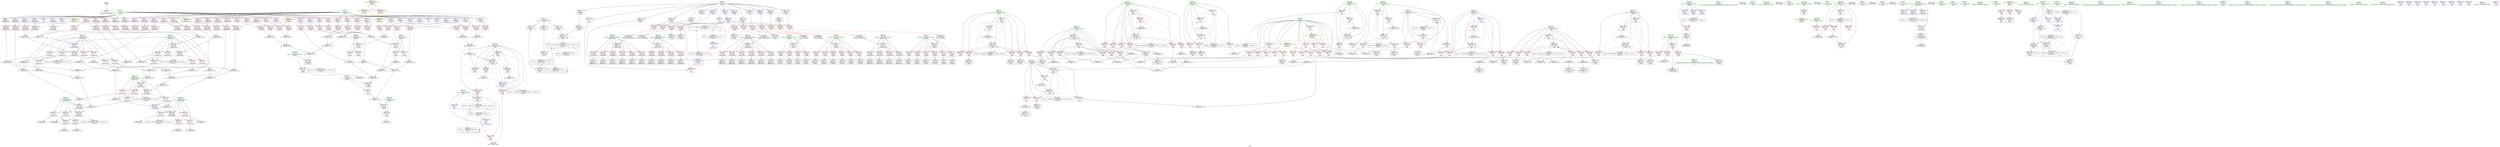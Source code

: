 digraph "SVFG" {
	label="SVFG";

	Node0x55a28b470f20 [shape=record,color=grey,label="{NodeID: 0\nNullPtr}"];
	Node0x55a28b470f20 -> Node0x55a28b4b23c0[style=solid];
	Node0x55a28b4d7c80 [shape=record,color=grey,label="{NodeID: 609\n270 = Binary(265, 269, )\n}"];
	Node0x55a28b4d7c80 -> Node0x55a28b4d7e00[style=solid];
	Node0x55a28b4bc750 [shape=record,color=blue,label="{NodeID: 443\n200\<--257\nz1\<--add21\n_Z9intersectiiii\n}"];
	Node0x55a28b4bc750 -> Node0x55a28b4c19b0[style=dashed];
	Node0x55a28b4bc750 -> Node0x55a28b4c1a80[style=dashed];
	Node0x55a28b4bc750 -> Node0x55a28b4bcb60[style=dashed];
	Node0x55a28b4bc750 -> Node0x55a28b500210[style=dashed];
	Node0x55a28b4bfc70 [shape=record,color=red,label="{NodeID: 277\n212\<--186\n\<--p.addr\n_Z9intersectiiii\n}"];
	Node0x55a28b4bfc70 -> Node0x55a28b4b3430[style=solid];
	Node0x55a28b4b0cd0 [shape=record,color=black,label="{NodeID: 111\n423\<--422\nidxprom5\<--\n_Z2goi\n}"];
	Node0x55a28b4d2a00 [shape=record,color=grey,label="{NodeID: 554\n343 = Binary(338, 342, )\n}"];
	Node0x55a28b4d2a00 -> Node0x55a28b4d4680[style=solid];
	Node0x55a28b4b9a70 [shape=record,color=red,label="{NodeID: 388\n425\<--424\n\<--arrayidx6\n_Z2goi\n|{<s0>1}}"];
	Node0x55a28b4b9a70:s0 -> Node0x55a28b5356b0[style=solid,color=red];
	Node0x55a28b4b5170 [shape=record,color=red,label="{NodeID: 222\n419\<--18\n\<--n\n_Z2goi\n}"];
	Node0x55a28b4b5170 -> Node0x55a28b4d8880[style=solid];
	Node0x55a28b4b1770 [shape=record,color=green,label="{NodeID: 56\n392\<--393\ni85\<--i85_field_insensitive\n_Z2goi\n}"];
	Node0x55a28b4b1770 -> Node0x55a28b4c4db0[style=solid];
	Node0x55a28b4b1770 -> Node0x55a28b4c4e80[style=solid];
	Node0x55a28b4b1770 -> Node0x55a28b4c4f50[style=solid];
	Node0x55a28b4b1770 -> Node0x55a28b4c5020[style=solid];
	Node0x55a28b4b1770 -> Node0x55a28b4cd8a0[style=solid];
	Node0x55a28b4b1770 -> Node0x55a28b4cda40[style=solid];
	Node0x55a28b535030 [shape=record,color=black,label="{NodeID: 831\n495 = PHI(45, )\n}"];
	Node0x55a28b4c29f0 [shape=record,color=red,label="{NodeID: 333\n300\<--299\n\<--arrayidx40\n_Z9intersectiiii\n}"];
	Node0x55a28b4c29f0 -> Node0x55a28b4d6780[style=solid];
	Node0x55a28b4b82e0 [shape=record,color=purple,label="{NodeID: 167\n157\<--7\narrayidx39\<--y\n_Z4liesiii\n}"];
	Node0x55a28b4b82e0 -> Node0x55a28b4bfa00[style=solid];
	Node0x55a28b4949c0 [shape=record,color=green,label="{NodeID: 1\n16\<--1\n\<--dummyObj\nCan only get source location for instruction, argument, global var or function.}"];
	Node0x55a28b4d7e00 [shape=record,color=grey,label="{NodeID: 610\n271 = Binary(264, 270, )\n}"];
	Node0x55a28b4d7e00 -> Node0x55a28b4d7b00[style=solid];
	Node0x55a28b4bc820 [shape=record,color=blue,label="{NodeID: 444\n202\<--273\nz2\<--add29\n_Z9intersectiiii\n}"];
	Node0x55a28b4bc820 -> Node0x55a28b4c1cf0[style=dashed];
	Node0x55a28b4bc820 -> Node0x55a28b4c1dc0[style=dashed];
	Node0x55a28b4bc820 -> Node0x55a28b4bcc30[style=dashed];
	Node0x55a28b4bc820 -> Node0x55a28b500710[style=dashed];
	Node0x55a28b4bfd40 [shape=record,color=red,label="{NodeID: 278\n218\<--186\n\<--p.addr\n_Z9intersectiiii\n}"];
	Node0x55a28b4bfd40 -> Node0x55a28b4b3500[style=solid];
	Node0x55a28b4b0da0 [shape=record,color=black,label="{NodeID: 112\n429\<--427\nidxprom8\<--add7\n_Z2goi\n}"];
	Node0x55a28b4d2b80 [shape=record,color=grey,label="{NodeID: 555\n234 = Binary(229, 233, )\n}"];
	Node0x55a28b4d2b80 -> Node0x55a28b4d1e00[style=solid];
	Node0x55a28b4b9b40 [shape=record,color=red,label="{NodeID: 389\n431\<--430\n\<--arrayidx9\n_Z2goi\n|{<s0>1}}"];
	Node0x55a28b4b9b40:s0 -> Node0x55a28b5357c0[style=solid,color=red];
	Node0x55a28b4b5240 [shape=record,color=red,label="{NodeID: 223\n457\<--18\n\<--n\n_Z2goi\n}"];
	Node0x55a28b4b5240 -> Node0x55a28b4d9600[style=solid];
	Node0x55a28b4b1840 [shape=record,color=green,label="{NodeID: 57\n394\<--395\ni98\<--i98_field_insensitive\n_Z2goi\n}"];
	Node0x55a28b4b1840 -> Node0x55a28b4c50f0[style=solid];
	Node0x55a28b4b1840 -> Node0x55a28b4c51c0[style=solid];
	Node0x55a28b4b1840 -> Node0x55a28b4c5290[style=solid];
	Node0x55a28b4b1840 -> Node0x55a28b4b9730[style=solid];
	Node0x55a28b4b1840 -> Node0x55a28b4b9800[style=solid];
	Node0x55a28b4b1840 -> Node0x55a28b4b98d0[style=solid];
	Node0x55a28b4b1840 -> Node0x55a28b4cdb10[style=solid];
	Node0x55a28b4b1840 -> Node0x55a28b4cde50[style=solid];
	Node0x55a28b535100 [shape=record,color=black,label="{NodeID: 832\n657 = PHI()\n}"];
	Node0x55a28b4c2ac0 [shape=record,color=red,label="{NodeID: 334\n304\<--303\n\<--arrayidx42\n_Z9intersectiiii\n}"];
	Node0x55a28b4c2ac0 -> Node0x55a28b4d6780[style=solid];
	Node0x55a28b4b83b0 [shape=record,color=purple,label="{NodeID: 168\n161\<--7\narrayidx41\<--y\n_Z4liesiii\n}"];
	Node0x55a28b4b83b0 -> Node0x55a28b4bfad0[style=solid];
	Node0x55a28b4942b0 [shape=record,color=green,label="{NodeID: 2\n23\<--1\n.str\<--dummyObj\nGlob }"];
	Node0x55a28b4d7f80 [shape=record,color=grey,label="{NodeID: 611\n78 = Binary(73, 77, )\n}"];
	Node0x55a28b4d7f80 -> Node0x55a28b4bbb20[style=solid];
	Node0x55a28b4bc8f0 [shape=record,color=blue,label="{NodeID: 445\n194\<--295\na\<--sub38\n_Z9intersectiiii\n}"];
	Node0x55a28b4bc8f0 -> Node0x55a28b4c0f20[style=dashed];
	Node0x55a28b4bc8f0 -> Node0x55a28b4c0ff0[style=dashed];
	Node0x55a28b4bc8f0 -> Node0x55a28b4c10c0[style=dashed];
	Node0x55a28b4bc8f0 -> Node0x55a28b4ff310[style=dashed];
	Node0x55a28b4bfe10 [shape=record,color=red,label="{NodeID: 279\n230\<--186\n\<--p.addr\n_Z9intersectiiii\n}"];
	Node0x55a28b4bfe10 -> Node0x55a28b4b36a0[style=solid];
	Node0x55a28b4b0e70 [shape=record,color=black,label="{NodeID: 113\n433\<--432\nidxprom10\<--\n_Z2goi\n}"];
	Node0x55a28b4d2d00 [shape=record,color=grey,label="{NodeID: 556\n154 = Binary(149, 153, )\n}"];
	Node0x55a28b4d2d00 -> Node0x55a28b4d7800[style=solid];
	Node0x55a28b4b9c10 [shape=record,color=red,label="{NodeID: 390\n435\<--434\n\<--arrayidx11\n_Z2goi\n|{<s0>1}}"];
	Node0x55a28b4b9c10:s0 -> Node0x55a28b5358d0[style=solid,color=red];
	Node0x55a28b4b5310 [shape=record,color=red,label="{NodeID: 224\n463\<--18\n\<--n\n_Z2goi\n}"];
	Node0x55a28b4b5310 -> Node0x55a28b4d9780[style=solid];
	Node0x55a28b4b1910 [shape=record,color=green,label="{NodeID: 58\n628\<--629\nmain\<--main_field_insensitive\n}"];
	Node0x55a28b5351d0 [shape=record,color=black,label="{NodeID: 833\n668 = PHI()\n}"];
	Node0x55a28b4c2b90 [shape=record,color=red,label="{NodeID: 335\n312\<--311\n\<--arrayidx46\n_Z9intersectiiii\n}"];
	Node0x55a28b4c2b90 -> Node0x55a28b4d6000[style=solid];
	Node0x55a28b4b8480 [shape=record,color=purple,label="{NodeID: 169\n210\<--7\narrayidx\<--y\n_Z9intersectiiii\n}"];
	Node0x55a28b4b8480 -> Node0x55a28b4c2030[style=solid];
	Node0x55a28b493a30 [shape=record,color=green,label="{NodeID: 3\n25\<--1\n.str.1\<--dummyObj\nGlob }"];
	Node0x55a28b4d8100 [shape=record,color=grey,label="{NodeID: 612\n501 = Binary(500, 428, )\n}"];
	Node0x55a28b4d8100 -> Node0x55a28b4bd5f0[style=solid];
	Node0x55a28b4bc9c0 [shape=record,color=blue,label="{NodeID: 446\n196\<--305\nb\<--sub43\n_Z9intersectiiii\n}"];
	Node0x55a28b4bc9c0 -> Node0x55a28b4c1400[style=dashed];
	Node0x55a28b4bc9c0 -> Node0x55a28b4c14d0[style=dashed];
	Node0x55a28b4bc9c0 -> Node0x55a28b4c15a0[style=dashed];
	Node0x55a28b4bc9c0 -> Node0x55a28b4ff810[style=dashed];
	Node0x55a28b4bfee0 [shape=record,color=red,label="{NodeID: 280\n236\<--186\n\<--p.addr\n_Z9intersectiiii\n}"];
	Node0x55a28b4bfee0 -> Node0x55a28b4b3770[style=solid];
	Node0x55a28b4b0f40 [shape=record,color=black,label="{NodeID: 114\n438\<--437\nidxprom13\<--add12\n_Z2goi\n}"];
	Node0x55a28b4d2e80 [shape=record,color=grey,label="{NodeID: 557\n248 = Binary(243, 247, )\n}"];
	Node0x55a28b4d2e80 -> Node0x55a28b4d1b00[style=solid];
	Node0x55a28b4b9ce0 [shape=record,color=red,label="{NodeID: 391\n440\<--439\n\<--arrayidx14\n_Z2goi\n|{<s0>1}}"];
	Node0x55a28b4b9ce0:s0 -> Node0x55a28b535af0[style=solid,color=red];
	Node0x55a28b4b53e0 [shape=record,color=red,label="{NodeID: 225\n478\<--18\n\<--n\n_Z2goi\n}"];
	Node0x55a28b4b53e0 -> Node0x55a28b4d7380[style=solid];
	Node0x55a28b4b1a10 [shape=record,color=green,label="{NodeID: 59\n631\<--632\nretval\<--retval_field_insensitive\nmain\n}"];
	Node0x55a28b4b1a10 -> Node0x55a28b4cdf20[style=solid];
	Node0x55a28b5352a0 [shape=record,color=black,label="{NodeID: 834\n672 = PHI()\n}"];
	Node0x55a28b4faf00 [shape=record,color=black,label="{NodeID: 668\nMR_48V_2 = PHI(MR_48V_4, MR_48V_1, )\npts\{17 \}\n}"];
	Node0x55a28b4faf00 -> Node0x55a28b4ce670[style=dashed];
	Node0x55a28b4c2c60 [shape=record,color=red,label="{NodeID: 336\n318\<--317\n\<--arrayidx49\n_Z9intersectiiii\n}"];
	Node0x55a28b4c2c60 -> Node0x55a28b4d6a80[style=solid];
	Node0x55a28b4b8550 [shape=record,color=purple,label="{NodeID: 170\n214\<--7\narrayidx2\<--y\n_Z9intersectiiii\n}"];
	Node0x55a28b4b8550 -> Node0x55a28b4c2100[style=solid];
	Node0x55a28b493130 [shape=record,color=green,label="{NodeID: 4\n27\<--1\nstdin\<--dummyObj\nGlob }"];
	Node0x55a28b4d8280 [shape=record,color=grey,label="{NodeID: 613\n719 = cmp(717, 718, )\n}"];
	Node0x55a28b4bca90 [shape=record,color=blue,label="{NodeID: 447\n198\<--320\nc\<--sub51\n_Z9intersectiiii\n}"];
	Node0x55a28b4bca90 -> Node0x55a28b4c1810[style=dashed];
	Node0x55a28b4bca90 -> Node0x55a28b4c18e0[style=dashed];
	Node0x55a28b4bca90 -> Node0x55a28b4ffd10[style=dashed];
	Node0x55a28b4bffb0 [shape=record,color=red,label="{NodeID: 281\n323\<--186\n\<--p.addr\n_Z9intersectiiii\n}"];
	Node0x55a28b4bffb0 -> Node0x55a28b4b07f0[style=solid];
	Node0x55a28b4b1010 [shape=record,color=black,label="{NodeID: 115\n483\<--482\nidxprom34\<--\n_Z2goi\n}"];
	Node0x55a28b4d3000 [shape=record,color=grey,label="{NodeID: 558\n727 = Binary(726, 428, )\n}"];
	Node0x55a28b4d3000 -> Node0x55a28b4ce8e0[style=solid];
	Node0x55a28b4b9db0 [shape=record,color=red,label="{NodeID: 392\n485\<--484\n\<--arrayidx35\n_Z2goi\n|{<s0>2}}"];
	Node0x55a28b4b9db0:s0 -> Node0x55a28b535de0[style=solid,color=red];
	Node0x55a28b4b54b0 [shape=record,color=red,label="{NodeID: 226\n513\<--18\n\<--n\n_Z2goi\n}"];
	Node0x55a28b4b54b0 -> Node0x55a28b4d8400[style=solid];
	Node0x55a28b4b1ae0 [shape=record,color=green,label="{NodeID: 60\n633\<--634\ntt\<--tt_field_insensitive\nmain\n}"];
	Node0x55a28b4b1ae0 -> Node0x55a28b4ba840[style=solid];
	Node0x55a28b535370 [shape=record,color=black,label="{NodeID: 835\n688 = PHI()\n}"];
	Node0x55a28b4f2400 [shape=record,color=black,label="{NodeID: 669\nMR_84V_3 = PHI(MR_84V_4, MR_84V_2, )\npts\{636 \}\n}"];
	Node0x55a28b4f2400 -> Node0x55a28b4ba910[style=dashed];
	Node0x55a28b4f2400 -> Node0x55a28b4ba9e0[style=dashed];
	Node0x55a28b4f2400 -> Node0x55a28b4baab0[style=dashed];
	Node0x55a28b4f2400 -> Node0x55a28b4ceb50[style=dashed];
	Node0x55a28b4c2d30 [shape=record,color=red,label="{NodeID: 337\n326\<--325\n\<--arrayidx53\n_Z9intersectiiii\n}"];
	Node0x55a28b4c2d30 -> Node0x55a28b4d5580[style=solid];
	Node0x55a28b4b8620 [shape=record,color=purple,label="{NodeID: 171\n238\<--7\narrayidx12\<--y\n_Z9intersectiiii\n}"];
	Node0x55a28b4b8620 -> Node0x55a28b4c2440[style=solid];
	Node0x55a28b4ade50 [shape=record,color=green,label="{NodeID: 5\n28\<--1\n.str.2\<--dummyObj\nGlob }"];
	Node0x55a28b4d8400 [shape=record,color=grey,label="{NodeID: 614\n514 = cmp(512, 513, )\n}"];
	Node0x55a28b4bcb60 [shape=record,color=blue,label="{NodeID: 448\n200\<--336\nz1\<--add59\n_Z9intersectiiii\n}"];
	Node0x55a28b4bcb60 -> Node0x55a28b4c1b50[style=dashed];
	Node0x55a28b4bcb60 -> Node0x55a28b4c1c20[style=dashed];
	Node0x55a28b4bcb60 -> Node0x55a28b500210[style=dashed];
	Node0x55a28b4c0080 [shape=record,color=red,label="{NodeID: 282\n329\<--186\n\<--p.addr\n_Z9intersectiiii\n}"];
	Node0x55a28b4c0080 -> Node0x55a28b4b08c0[style=solid];
	Node0x55a28b4b5970 [shape=record,color=black,label="{NodeID: 116\n488\<--487\nidxprom37\<--add36\n_Z2goi\n}"];
	Node0x55a28b507340 [shape=record,color=yellow,style=double,label="{NodeID: 725\n2V_1 = ENCHI(MR_2V_0)\npts\{6 \}\nFun[_Z2goi]|{|<s2>1|<s3>2|<s4>3}}"];
	Node0x55a28b507340 -> Node0x55a28b4ba0f0[style=dashed];
	Node0x55a28b507340 -> Node0x55a28b4ba290[style=dashed];
	Node0x55a28b507340:s2 -> Node0x55a28b506890[style=dashed,color=red];
	Node0x55a28b507340:s3 -> Node0x55a28b508170[style=dashed,color=red];
	Node0x55a28b507340:s4 -> Node0x55a28b507340[style=dashed,color=red];
	Node0x55a28b4d3180 [shape=record,color=grey,label="{NodeID: 559\n531 = Binary(522, 530, )\n}"];
	Node0x55a28b4d3180 -> Node0x55a28b4d4080[style=solid];
	Node0x55a28b4b9e80 [shape=record,color=red,label="{NodeID: 393\n490\<--489\n\<--arrayidx38\n_Z2goi\n|{<s0>2}}"];
	Node0x55a28b4b9e80:s0 -> Node0x55a28b535ef0[style=solid,color=red];
	Node0x55a28b4b5580 [shape=record,color=red,label="{NodeID: 227\n573\<--18\n\<--n\n_Z2goi\n}"];
	Node0x55a28b4b5580 -> Node0x55a28b4d8e80[style=solid];
	Node0x55a28b4b1bb0 [shape=record,color=green,label="{NodeID: 61\n635\<--636\nqq\<--qq_field_insensitive\nmain\n}"];
	Node0x55a28b4b1bb0 -> Node0x55a28b4ba910[style=solid];
	Node0x55a28b4b1bb0 -> Node0x55a28b4ba9e0[style=solid];
	Node0x55a28b4b1bb0 -> Node0x55a28b4baab0[style=solid];
	Node0x55a28b4b1bb0 -> Node0x55a28b4cdff0[style=solid];
	Node0x55a28b4b1bb0 -> Node0x55a28b4ceb50[style=solid];
	Node0x55a28b535440 [shape=record,color=black,label="{NodeID: 836\n742 = PHI()\n}"];
	Node0x55a28b4f2900 [shape=record,color=black,label="{NodeID: 670\nMR_86V_2 = PHI(MR_86V_4, MR_86V_1, )\npts\{638 \}\n}"];
	Node0x55a28b4f2900 -> Node0x55a28b4ce0c0[style=dashed];
	Node0x55a28b4c2e00 [shape=record,color=red,label="{NodeID: 338\n332\<--331\n\<--arrayidx56\n_Z9intersectiiii\n}"];
	Node0x55a28b4c2e00 -> Node0x55a28b4d4980[style=solid];
	Node0x55a28b4b86f0 [shape=record,color=purple,label="{NodeID: 172\n252\<--7\narrayidx19\<--y\n_Z9intersectiiii\n}"];
	Node0x55a28b4b86f0 -> Node0x55a28b4c25e0[style=solid];
	Node0x55a28b4adee0 [shape=record,color=green,label="{NodeID: 6\n30\<--1\n.str.3\<--dummyObj\nGlob }"];
	Node0x55a28b4d8580 [shape=record,color=grey,label="{NodeID: 615\n735 = cmp(733, 734, )\n}"];
	Node0x55a28b4bcc30 [shape=record,color=blue,label="{NodeID: 449\n202\<--352\nz2\<--add67\n_Z9intersectiiii\n}"];
	Node0x55a28b4bcc30 -> Node0x55a28b4c1e90[style=dashed];
	Node0x55a28b4bcc30 -> Node0x55a28b4c1f60[style=dashed];
	Node0x55a28b4bcc30 -> Node0x55a28b500710[style=dashed];
	Node0x55a28b4c0150 [shape=record,color=red,label="{NodeID: 283\n208\<--188\n\<--q.addr\n_Z9intersectiiii\n}"];
	Node0x55a28b4c0150 -> Node0x55a28b4b3360[style=solid];
	Node0x55a28b4b5a40 [shape=record,color=black,label="{NodeID: 117\n492\<--491\nidxprom39\<--\n_Z2goi\n}"];
	Node0x55a28b507450 [shape=record,color=yellow,style=double,label="{NodeID: 726\n4V_1 = ENCHI(MR_4V_0)\npts\{9 \}\nFun[_Z2goi]|{|<s2>1|<s3>2|<s4>3}}"];
	Node0x55a28b507450 -> Node0x55a28b4ba430[style=dashed];
	Node0x55a28b507450 -> Node0x55a28b4ba5d0[style=dashed];
	Node0x55a28b507450:s2 -> Node0x55a28b5069a0[style=dashed,color=red];
	Node0x55a28b507450:s3 -> Node0x55a28b508280[style=dashed,color=red];
	Node0x55a28b507450:s4 -> Node0x55a28b507450[style=dashed,color=red];
	Node0x55a28b4d3300 [shape=record,color=grey,label="{NodeID: 560\n352 = Binary(350, 351, )\n}"];
	Node0x55a28b4d3300 -> Node0x55a28b4bcc30[style=solid];
	Node0x55a28b4b9f50 [shape=record,color=red,label="{NodeID: 394\n494\<--493\n\<--arrayidx40\n_Z2goi\n|{<s0>2}}"];
	Node0x55a28b4b9f50:s0 -> Node0x55a28b536000[style=solid,color=red];
	Node0x55a28b4b5650 [shape=record,color=red,label="{NodeID: 228\n594\<--18\n\<--n\n_Z2goi\n}"];
	Node0x55a28b4b5650 -> Node0x55a28b4d9480[style=solid];
	Node0x55a28b4b1c80 [shape=record,color=green,label="{NodeID: 62\n637\<--638\ni\<--i_field_insensitive\nmain\n}"];
	Node0x55a28b4b1c80 -> Node0x55a28b4bab80[style=solid];
	Node0x55a28b4b1c80 -> Node0x55a28b4bac50[style=solid];
	Node0x55a28b4b1c80 -> Node0x55a28b4bad20[style=solid];
	Node0x55a28b4b1c80 -> Node0x55a28b4badf0[style=solid];
	Node0x55a28b4b1c80 -> Node0x55a28b4ce0c0[style=solid];
	Node0x55a28b4b1c80 -> Node0x55a28b4ce190[style=solid];
	Node0x55a28b535510 [shape=record,color=black,label="{NodeID: 837\n749 = PHI()\n}"];
	Node0x55a28b4f29f0 [shape=record,color=black,label="{NodeID: 671\nMR_88V_2 = PHI(MR_88V_4, MR_88V_1, )\npts\{640 \}\n}"];
	Node0x55a28b4f29f0 -> Node0x55a28b4ce260[style=dashed];
	Node0x55a28b4c2ed0 [shape=record,color=red,label="{NodeID: 339\n342\<--341\n\<--arrayidx61\n_Z9intersectiiii\n}"];
	Node0x55a28b4c2ed0 -> Node0x55a28b4d2a00[style=solid];
	Node0x55a28b4b87c0 [shape=record,color=purple,label="{NodeID: 173\n268\<--7\narrayidx26\<--y\n_Z9intersectiiii\n}"];
	Node0x55a28b4b87c0 -> Node0x55a28b4c2780[style=solid];
	Node0x55a28b494ab0 [shape=record,color=green,label="{NodeID: 7\n32\<--1\nstdout\<--dummyObj\nGlob }"];
	Node0x55a28b4d8700 [shape=record,color=grey,label="{NodeID: 616\n355 = cmp(354, 16, )\n}"];
	Node0x55a28b4bcd00 [shape=record,color=blue,label="{NodeID: 450\n184\<--173\nretval\<--\n_Z9intersectiiii\n}"];
	Node0x55a28b4bcd00 -> Node0x55a28b4fee10[style=dashed];
	Node0x55a28b4c0220 [shape=record,color=red,label="{NodeID: 284\n222\<--188\n\<--q.addr\n_Z9intersectiiii\n}"];
	Node0x55a28b4c0220 -> Node0x55a28b4b35d0[style=solid];
	Node0x55a28b4b5b10 [shape=record,color=black,label="{NodeID: 118\n517\<--516\nidxprom55\<--\n_Z2goi\n}"];
	Node0x55a28b4d3480 [shape=record,color=grey,label="{NodeID: 561\n540 = Binary(539, 428, )\n}"];
	Node0x55a28b4d3480 -> Node0x55a28b4b5ff0[style=solid];
	Node0x55a28b4ba020 [shape=record,color=red,label="{NodeID: 395\n519\<--518\n\<--arrayidx56\n_Z2goi\n}"];
	Node0x55a28b4ba020 -> Node0x55a28b4b5be0[style=solid];
	Node0x55a28b4b5720 [shape=record,color=red,label="{NodeID: 229\n676\<--18\n\<--n\nmain\n}"];
	Node0x55a28b4b5720 -> Node0x55a28b4d9a80[style=solid];
	Node0x55a28b4b1d50 [shape=record,color=green,label="{NodeID: 63\n639\<--640\ni11\<--i11_field_insensitive\nmain\n}"];
	Node0x55a28b4b1d50 -> Node0x55a28b4baec0[style=solid];
	Node0x55a28b4b1d50 -> Node0x55a28b4baf90[style=solid];
	Node0x55a28b4b1d50 -> Node0x55a28b4bb060[style=solid];
	Node0x55a28b4b1d50 -> Node0x55a28b4ce260[style=solid];
	Node0x55a28b4b1d50 -> Node0x55a28b4ce400[style=solid];
	Node0x55a28b5355e0 [shape=record,color=black,label="{NodeID: 838\n751 = PHI()\n}"];
	Node0x55a28b4f2ae0 [shape=record,color=black,label="{NodeID: 672\nMR_90V_2 = PHI(MR_90V_4, MR_90V_1, )\npts\{642 \}\n}"];
	Node0x55a28b4f2ae0 -> Node0x55a28b4ce740[style=dashed];
	Node0x55a28b4c2fa0 [shape=record,color=red,label="{NodeID: 340\n348\<--347\n\<--arrayidx64\n_Z9intersectiiii\n}"];
	Node0x55a28b4c2fa0 -> Node0x55a28b4d4500[style=solid];
	Node0x55a28b4b8890 [shape=record,color=purple,label="{NodeID: 174\n289\<--7\narrayidx35\<--y\n_Z9intersectiiii\n}"];
	Node0x55a28b4b8890 -> Node0x55a28b4c2850[style=solid];
	Node0x55a28b494b40 [shape=record,color=green,label="{NodeID: 8\n33\<--1\n.str.4\<--dummyObj\nGlob }"];
	Node0x55a28b4d8880 [shape=record,color=grey,label="{NodeID: 617\n420 = cmp(418, 419, )\n}"];
	Node0x55a28b4bcdd0 [shape=record,color=blue,label="{NodeID: 451\n184\<--125\nretval\<--\n_Z9intersectiiii\n}"];
	Node0x55a28b4bcdd0 -> Node0x55a28b4fee10[style=dashed];
	Node0x55a28b4c02f0 [shape=record,color=red,label="{NodeID: 285\n339\<--188\n\<--q.addr\n_Z9intersectiiii\n}"];
	Node0x55a28b4c02f0 -> Node0x55a28b4b0990[style=solid];
	Node0x55a28b4b5be0 [shape=record,color=black,label="{NodeID: 119\n520\<--519\nidxprom57\<--\n_Z2goi\n}"];
	Node0x55a28b507610 [shape=record,color=yellow,style=double,label="{NodeID: 728\n50V_1 = ENCHI(MR_50V_0)\npts\{19 \}\nFun[_Z2goi]|{|<s10>3}}"];
	Node0x55a28b507610 -> Node0x55a28b4b4f00[style=dashed];
	Node0x55a28b507610 -> Node0x55a28b4b4fd0[style=dashed];
	Node0x55a28b507610 -> Node0x55a28b4b50a0[style=dashed];
	Node0x55a28b507610 -> Node0x55a28b4b5170[style=dashed];
	Node0x55a28b507610 -> Node0x55a28b4b5240[style=dashed];
	Node0x55a28b507610 -> Node0x55a28b4b5310[style=dashed];
	Node0x55a28b507610 -> Node0x55a28b4b53e0[style=dashed];
	Node0x55a28b507610 -> Node0x55a28b4b54b0[style=dashed];
	Node0x55a28b507610 -> Node0x55a28b4b5580[style=dashed];
	Node0x55a28b507610 -> Node0x55a28b4b5650[style=dashed];
	Node0x55a28b507610:s10 -> Node0x55a28b507610[style=dashed,color=red];
	Node0x55a28b4d3600 [shape=record,color=grey,label="{NodeID: 562\n756 = Binary(755, 428, )\n}"];
	Node0x55a28b4d3600 -> Node0x55a28b4ceb50[style=solid];
	Node0x55a28b4ba0f0 [shape=record,color=red,label="{NodeID: 396\n522\<--521\n\<--arrayidx58\n_Z2goi\n}"];
	Node0x55a28b4ba0f0 -> Node0x55a28b4d3180[style=solid];
	Node0x55a28b4b57f0 [shape=record,color=red,label="{NodeID: 230\n697\<--18\n\<--n\nmain\n}"];
	Node0x55a28b4b57f0 -> Node0x55a28b4da680[style=solid];
	Node0x55a28b4b1e20 [shape=record,color=green,label="{NodeID: 64\n641\<--642\ni18\<--i18_field_insensitive\nmain\n}"];
	Node0x55a28b4b1e20 -> Node0x55a28b4bb130[style=solid];
	Node0x55a28b4b1e20 -> Node0x55a28b4bb200[style=solid];
	Node0x55a28b4b1e20 -> Node0x55a28b4bb2d0[style=solid];
	Node0x55a28b4b1e20 -> Node0x55a28b4ce740[style=solid];
	Node0x55a28b4b1e20 -> Node0x55a28b4ce8e0[style=solid];
	Node0x55a28b5356b0 [shape=record,color=black,label="{NodeID: 839\n180 = PHI(425, )\n0th arg _Z9intersectiiii }"];
	Node0x55a28b5356b0 -> Node0x55a28b4bc1a0[style=solid];
	Node0x55a28b4fd040 [shape=record,color=black,label="{NodeID: 673\nMR_92V_2 = PHI(MR_92V_4, MR_92V_1, )\npts\{644 \}\n}"];
	Node0x55a28b4fd040 -> Node0x55a28b4ce9b0[style=dashed];
	Node0x55a28b4c3070 [shape=record,color=red,label="{NodeID: 341\n397\<--378\n\<--v.addr\n_Z2goi\n}"];
	Node0x55a28b4c3070 -> Node0x55a28b4d9000[style=solid];
	Node0x55a28b4b8960 [shape=record,color=purple,label="{NodeID: 175\n293\<--7\narrayidx37\<--y\n_Z9intersectiiii\n}"];
	Node0x55a28b4b8960 -> Node0x55a28b4c2920[style=solid];
	Node0x55a28b493e30 [shape=record,color=green,label="{NodeID: 9\n35\<--1\n.str.5\<--dummyObj\nGlob }"];
	Node0x55a28b4d8a00 [shape=record,color=grey,label="{NodeID: 618\n558 = cmp(557, 16, )\n}"];
	Node0x55a28b4bcea0 [shape=record,color=blue,label="{NodeID: 452\n184\<--125\nretval\<--\n_Z9intersectiiii\n}"];
	Node0x55a28b4bcea0 -> Node0x55a28b4fee10[style=dashed];
	Node0x55a28b4c03c0 [shape=record,color=red,label="{NodeID: 286\n345\<--188\n\<--q.addr\n_Z9intersectiiii\n}"];
	Node0x55a28b4c03c0 -> Node0x55a28b4b0a60[style=solid];
	Node0x55a28b4b5cb0 [shape=record,color=black,label="{NodeID: 120\n525\<--524\nidxprom60\<--add59\n_Z2goi\n}"];
	Node0x55a28b4d3780 [shape=record,color=grey,label="{NodeID: 563\n547 = Binary(538, 546, )\n}"];
	Node0x55a28b4d3780 -> Node0x55a28b4d4080[style=solid];
	Node0x55a28b4ba1c0 [shape=record,color=red,label="{NodeID: 397\n527\<--526\n\<--arrayidx61\n_Z2goi\n}"];
	Node0x55a28b4ba1c0 -> Node0x55a28b4b5d80[style=solid];
	Node0x55a28b4bd750 [shape=record,color=red,label="{NodeID: 231\n718\<--18\n\<--n\nmain\n}"];
	Node0x55a28b4bd750 -> Node0x55a28b4d8280[style=solid];
	Node0x55a28b4b1ef0 [shape=record,color=green,label="{NodeID: 65\n643\<--644\ni27\<--i27_field_insensitive\nmain\n}"];
	Node0x55a28b4b1ef0 -> Node0x55a28b4bb3a0[style=solid];
	Node0x55a28b4b1ef0 -> Node0x55a28b4bb470[style=solid];
	Node0x55a28b4b1ef0 -> Node0x55a28b4bb540[style=solid];
	Node0x55a28b4b1ef0 -> Node0x55a28b4ce9b0[style=solid];
	Node0x55a28b4b1ef0 -> Node0x55a28b4cea80[style=solid];
	Node0x55a28b5357c0 [shape=record,color=black,label="{NodeID: 840\n181 = PHI(431, )\n1st arg _Z9intersectiiii }"];
	Node0x55a28b5357c0 -> Node0x55a28b4bc270[style=solid];
	Node0x55a28b4fd510 [shape=record,color=black,label="{NodeID: 674\nMR_70V_2 = PHI(MR_70V_4, MR_70V_1, )\npts\{120000 \}\n}"];
	Node0x55a28b4fd510 -> Node0x55a28b4ce4d0[style=dashed];
	Node0x55a28b4c3140 [shape=record,color=red,label="{NodeID: 342\n604\<--378\n\<--v.addr\n_Z2goi\n}"];
	Node0x55a28b4c3140 -> Node0x55a28b4b64d0[style=solid];
	Node0x55a28b4b8a30 [shape=record,color=purple,label="{NodeID: 176\n317\<--7\narrayidx49\<--y\n_Z9intersectiiii\n}"];
	Node0x55a28b4b8a30 -> Node0x55a28b4c2c60[style=solid];
	Node0x55a28b493ec0 [shape=record,color=green,label="{NodeID: 10\n37\<--1\n.str.6\<--dummyObj\nGlob }"];
	Node0x55a28b4d8b80 [shape=record,color=grey,label="{NodeID: 619\n122 = cmp(121, 16, )\n}"];
	Node0x55a28b4bcf70 [shape=record,color=blue,label="{NodeID: 453\n378\<--377\nv.addr\<--v\n_Z2goi\n}"];
	Node0x55a28b4bcf70 -> Node0x55a28b4c3070[style=dashed];
	Node0x55a28b4bcf70 -> Node0x55a28b4c3140[style=dashed];
	Node0x55a28b4bcf70 -> Node0x55a28b4c3210[style=dashed];
	Node0x55a28b4c0490 [shape=record,color=red,label="{NodeID: 287\n244\<--190\n\<--r.addr\n_Z9intersectiiii\n}"];
	Node0x55a28b4c0490 -> Node0x55a28b4b3840[style=solid];
	Node0x55a28b4b5d80 [shape=record,color=black,label="{NodeID: 121\n528\<--527\nidxprom62\<--\n_Z2goi\n}"];
	Node0x55a28b4d3900 [shape=record,color=grey,label="{NodeID: 564\n110 = Binary(105, 109, )\n}"];
	Node0x55a28b4d3900 -> Node0x55a28b4d5280[style=solid];
	Node0x55a28b4ba290 [shape=record,color=red,label="{NodeID: 398\n530\<--529\n\<--arrayidx63\n_Z2goi\n}"];
	Node0x55a28b4ba290 -> Node0x55a28b4d3180[style=solid];
	Node0x55a28b4bd7e0 [shape=record,color=red,label="{NodeID: 232\n734\<--18\n\<--n\nmain\n}"];
	Node0x55a28b4bd7e0 -> Node0x55a28b4d8580[style=solid];
	Node0x55a28b4b1fc0 [shape=record,color=green,label="{NodeID: 66\n650\<--651\nfreopen\<--freopen_field_insensitive\n}"];
	Node0x55a28b5358d0 [shape=record,color=black,label="{NodeID: 841\n182 = PHI(435, )\n2nd arg _Z9intersectiiii }"];
	Node0x55a28b5358d0 -> Node0x55a28b4bc340[style=solid];
	Node0x55a28b4fda10 [shape=record,color=black,label="{NodeID: 675\nMR_72V_2 = PHI(MR_72V_5, MR_72V_1, )\npts\{140000 \}\n}"];
	Node0x55a28b4fda10 -> Node0x55a28b4f5a00[style=dashed];
	Node0x55a28b4c3210 [shape=record,color=red,label="{NodeID: 343\n613\<--378\n\<--v.addr\n_Z2goi\n}"];
	Node0x55a28b4c3210 -> Node0x55a28b4d6d80[style=solid];
	Node0x55a28b4b8b00 [shape=record,color=purple,label="{NodeID: 177\n331\<--7\narrayidx56\<--y\n_Z9intersectiiii\n}"];
	Node0x55a28b4b8b00 -> Node0x55a28b4c2e00[style=solid];
	Node0x55a28b494c60 [shape=record,color=green,label="{NodeID: 11\n39\<--1\n.str.7\<--dummyObj\nGlob }"];
	Node0x55a28b4d8d00 [shape=record,color=grey,label="{NodeID: 620\n566 = cmp(564, 565, )\n}"];
	Node0x55a28b4bd040 [shape=record,color=blue,label="{NodeID: 454\n405\<--402\narrayidx\<--\n_Z2goi\n}"];
	Node0x55a28b4bd040 -> Node0x55a28b4b9a70[style=dashed];
	Node0x55a28b4bd040 -> Node0x55a28b4b9b40[style=dashed];
	Node0x55a28b4bd040 -> Node0x55a28b4b9c10[style=dashed];
	Node0x55a28b4bd040 -> Node0x55a28b4b9ce0[style=dashed];
	Node0x55a28b4bd040 -> Node0x55a28b4b9db0[style=dashed];
	Node0x55a28b4bd040 -> Node0x55a28b4b9e80[style=dashed];
	Node0x55a28b4bd040 -> Node0x55a28b4b9f50[style=dashed];
	Node0x55a28b4bd040 -> Node0x55a28b4ba020[style=dashed];
	Node0x55a28b4bd040 -> Node0x55a28b4ba1c0[style=dashed];
	Node0x55a28b4bd040 -> Node0x55a28b4ba360[style=dashed];
	Node0x55a28b4bd040 -> Node0x55a28b4ba500[style=dashed];
	Node0x55a28b4bd040 -> Node0x55a28b4ba6a0[style=dashed];
	Node0x55a28b4bd040 -> Node0x55a28b503910[style=dashed];
	Node0x55a28b4c0560 [shape=record,color=red,label="{NodeID: 288\n250\<--190\n\<--r.addr\n_Z9intersectiiii\n}"];
	Node0x55a28b4c0560 -> Node0x55a28b4b00a0[style=solid];
	Node0x55a28b4b5e50 [shape=record,color=black,label="{NodeID: 122\n533\<--532\nidxprom65\<--\n_Z2goi\n}"];
	Node0x55a28b4d3a80 [shape=record,color=grey,label="{NodeID: 565\n103 = Binary(96, 102, )\n}"];
	Node0x55a28b4d3a80 -> Node0x55a28b4bbcc0[style=solid];
	Node0x55a28b4ba360 [shape=record,color=red,label="{NodeID: 399\n535\<--534\n\<--arrayidx66\n_Z2goi\n}"];
	Node0x55a28b4ba360 -> Node0x55a28b4b5f20[style=solid];
	Node0x55a28b4bd8b0 [shape=record,color=red,label="{NodeID: 233\n646\<--27\n\<--stdin\nmain\n}"];
	Node0x55a28b4bd8b0 -> Node0x55a28b4b6740[style=solid];
	Node0x55a28b4b20c0 [shape=record,color=green,label="{NodeID: 67\n658\<--659\nscanf\<--scanf_field_insensitive\n}"];
	Node0x55a28b535af0 [shape=record,color=black,label="{NodeID: 842\n183 = PHI(440, )\n3rd arg _Z9intersectiiii }"];
	Node0x55a28b535af0 -> Node0x55a28b4bc410[style=solid];
	Node0x55a28b4fdf10 [shape=record,color=black,label="{NodeID: 676\nMR_74V_2 = PHI(MR_74V_6, MR_74V_1, )\npts\{220000 \}\n}"];
	Node0x55a28b4fdf10 -> Node0x55a28b4ce330[style=dashed];
	Node0x55a28b4fdf10 -> Node0x55a28b4ce5a0[style=dashed];
	Node0x55a28b4c32e0 [shape=record,color=red,label="{NodeID: 344\n409\<--380\n\<--i\n_Z2goi\n}"];
	Node0x55a28b4c32e0 -> Node0x55a28b4d9180[style=solid];
	Node0x55a28b4b8bd0 [shape=record,color=purple,label="{NodeID: 178\n347\<--7\narrayidx64\<--y\n_Z9intersectiiii\n}"];
	Node0x55a28b4b8bd0 -> Node0x55a28b4c2fa0[style=solid];
	Node0x55a28b494cf0 [shape=record,color=green,label="{NodeID: 12\n41\<--1\n.str.8\<--dummyObj\nGlob }"];
	Node0x55a28b4d8e80 [shape=record,color=grey,label="{NodeID: 621\n574 = cmp(572, 573, )\n}"];
	Node0x55a28b4bd110 [shape=record,color=blue,label="{NodeID: 455\n380\<--16\ni\<--\n_Z2goi\n}"];
	Node0x55a28b4bd110 -> Node0x55a28b4c32e0[style=dashed];
	Node0x55a28b4bd110 -> Node0x55a28b4c33b0[style=dashed];
	Node0x55a28b4bd110 -> Node0x55a28b4c3480[style=dashed];
	Node0x55a28b4bd110 -> Node0x55a28b4c3550[style=dashed];
	Node0x55a28b4bd110 -> Node0x55a28b4c3620[style=dashed];
	Node0x55a28b4bd110 -> Node0x55a28b4bd380[style=dashed];
	Node0x55a28b4bd110 -> Node0x55a28b501110[style=dashed];
	Node0x55a28b4c0630 [shape=record,color=red,label="{NodeID: 289\n291\<--190\n\<--r.addr\n_Z9intersectiiii\n}"];
	Node0x55a28b4c0630 -> Node0x55a28b4b03e0[style=solid];
	Node0x55a28b4b5f20 [shape=record,color=black,label="{NodeID: 123\n536\<--535\nidxprom67\<--\n_Z2goi\n}"];
	Node0x55a28b4d3c00 [shape=record,color=grey,label="{NodeID: 566\n437 = Binary(436, 428, )\n}"];
	Node0x55a28b4d3c00 -> Node0x55a28b4b0f40[style=solid];
	Node0x55a28b4ba430 [shape=record,color=red,label="{NodeID: 400\n538\<--537\n\<--arrayidx68\n_Z2goi\n}"];
	Node0x55a28b4ba430 -> Node0x55a28b4d3780[style=solid];
	Node0x55a28b4bd980 [shape=record,color=red,label="{NodeID: 234\n652\<--32\n\<--stdout\nmain\n}"];
	Node0x55a28b4bd980 -> Node0x55a28b4b6810[style=solid];
	Node0x55a28b4b21c0 [shape=record,color=green,label="{NodeID: 68\n669\<--670\nprintf\<--printf_field_insensitive\n}"];
	Node0x55a28b535c00 [shape=record,color=black,label="{NodeID: 843\n377 = PHI(614, 428, )\n0th arg _Z2goi }"];
	Node0x55a28b535c00 -> Node0x55a28b4bcf70[style=solid];
	Node0x55a28b4c33b0 [shape=record,color=red,label="{NodeID: 345\n413\<--380\n\<--i\n_Z2goi\n}"];
	Node0x55a28b4c33b0 -> Node0x55a28b4d3d80[style=solid];
	Node0x55a28b4b8ca0 [shape=record,color=purple,label="{NodeID: 179\n537\<--7\narrayidx68\<--y\n_Z2goi\n}"];
	Node0x55a28b4b8ca0 -> Node0x55a28b4ba430[style=solid];
	Node0x55a28b472120 [shape=record,color=green,label="{NodeID: 13\n125\<--1\n\<--dummyObj\nCan only get source location for instruction, argument, global var or function.}"];
	Node0x55a28b4d9000 [shape=record,color=grey,label="{NodeID: 622\n399 = cmp(397, 398, )\n}"];
	Node0x55a28b4bd1e0 [shape=record,color=blue,label="{NodeID: 456\n382\<--414\nj\<--add\n_Z2goi\n}"];
	Node0x55a28b4bd1e0 -> Node0x55a28b4c36f0[style=dashed];
	Node0x55a28b4bd1e0 -> Node0x55a28b4c37c0[style=dashed];
	Node0x55a28b4bd1e0 -> Node0x55a28b4c3890[style=dashed];
	Node0x55a28b4bd1e0 -> Node0x55a28b4c3960[style=dashed];
	Node0x55a28b4bd1e0 -> Node0x55a28b4bd1e0[style=dashed];
	Node0x55a28b4bd1e0 -> Node0x55a28b4bd2b0[style=dashed];
	Node0x55a28b4bd1e0 -> Node0x55a28b501610[style=dashed];
	Node0x55a28b4c0700 [shape=record,color=red,label="{NodeID: 290\n297\<--190\n\<--r.addr\n_Z9intersectiiii\n}"];
	Node0x55a28b4c0700 -> Node0x55a28b4b04b0[style=solid];
	Node0x55a28b4b5ff0 [shape=record,color=black,label="{NodeID: 124\n541\<--540\nidxprom70\<--add69\n_Z2goi\n}"];
	Node0x55a28b4d3d80 [shape=record,color=grey,label="{NodeID: 567\n414 = Binary(413, 415, )\n}"];
	Node0x55a28b4d3d80 -> Node0x55a28b4bd1e0[style=solid];
	Node0x55a28b4ba500 [shape=record,color=red,label="{NodeID: 401\n543\<--542\n\<--arrayidx71\n_Z2goi\n}"];
	Node0x55a28b4ba500 -> Node0x55a28b4b60c0[style=solid];
	Node0x55a28b4bda50 [shape=record,color=red,label="{NodeID: 235\n750\<--32\n\<--stdout\nmain\n}"];
	Node0x55a28b4b22c0 [shape=record,color=green,label="{NodeID: 69\n752\<--753\nfflush\<--fflush_field_insensitive\n}"];
	Node0x55a28b535de0 [shape=record,color=black,label="{NodeID: 844\n46 = PHI(485, )\n0th arg _Z4liesiii }"];
	Node0x55a28b535de0 -> Node0x55a28b4bb8b0[style=solid];
	Node0x55a28b4c3480 [shape=record,color=red,label="{NodeID: 346\n422\<--380\n\<--i\n_Z2goi\n}"];
	Node0x55a28b4c3480 -> Node0x55a28b4b0cd0[style=solid];
	Node0x55a28b4b8d70 [shape=record,color=purple,label="{NodeID: 180\n545\<--7\narrayidx73\<--y\n_Z2goi\n}"];
	Node0x55a28b4b8d70 -> Node0x55a28b4ba5d0[style=solid];
	Node0x55a28b4721f0 [shape=record,color=green,label="{NodeID: 14\n173\<--1\n\<--dummyObj\nCan only get source location for instruction, argument, global var or function.}"];
	Node0x55a28b4d9180 [shape=record,color=grey,label="{NodeID: 623\n411 = cmp(409, 410, )\n}"];
	Node0x55a28b4bd2b0 [shape=record,color=blue,label="{NodeID: 457\n382\<--446\nj\<--inc\n_Z2goi\n}"];
	Node0x55a28b4bd2b0 -> Node0x55a28b4c36f0[style=dashed];
	Node0x55a28b4bd2b0 -> Node0x55a28b4c37c0[style=dashed];
	Node0x55a28b4bd2b0 -> Node0x55a28b4c3890[style=dashed];
	Node0x55a28b4bd2b0 -> Node0x55a28b4c3960[style=dashed];
	Node0x55a28b4bd2b0 -> Node0x55a28b4bd1e0[style=dashed];
	Node0x55a28b4bd2b0 -> Node0x55a28b4bd2b0[style=dashed];
	Node0x55a28b4bd2b0 -> Node0x55a28b501610[style=dashed];
	Node0x55a28b4c07d0 [shape=record,color=red,label="{NodeID: 291\n309\<--190\n\<--r.addr\n_Z9intersectiiii\n}"];
	Node0x55a28b4c07d0 -> Node0x55a28b4b0650[style=solid];
	Node0x55a28b4b60c0 [shape=record,color=black,label="{NodeID: 125\n544\<--543\nidxprom72\<--\n_Z2goi\n}"];
	Node0x55a28b4d3f00 [shape=record,color=grey,label="{NodeID: 568\n745 = Binary(744, 428, )\n}"];
	Node0x55a28b4d3f00 -> Node0x55a28b4cea80[style=solid];
	Node0x55a28b4ba5d0 [shape=record,color=red,label="{NodeID: 402\n546\<--545\n\<--arrayidx73\n_Z2goi\n}"];
	Node0x55a28b4ba5d0 -> Node0x55a28b4d3780[style=solid];
	Node0x55a28b4bdb20 [shape=record,color=red,label="{NodeID: 236\n175\<--49\n\<--retval\n_Z4liesiii\n}"];
	Node0x55a28b4bdb20 -> Node0x55a28b4b3290[style=solid];
	Node0x55a28b4b23c0 [shape=record,color=black,label="{NodeID: 70\n2\<--3\ndummyVal\<--dummyVal\n}"];
	Node0x55a28b535ef0 [shape=record,color=black,label="{NodeID: 845\n47 = PHI(490, )\n1st arg _Z4liesiii }"];
	Node0x55a28b535ef0 -> Node0x55a28b4bb980[style=solid];
	Node0x55a28b4fee10 [shape=record,color=black,label="{NodeID: 679\nMR_26V_4 = PHI(MR_26V_5, MR_26V_2, MR_26V_3, )\npts\{185 \}\n}"];
	Node0x55a28b4fee10 -> Node0x55a28b4bfba0[style=dashed];
	Node0x55a28b4c3550 [shape=record,color=red,label="{NodeID: 347\n426\<--380\n\<--i\n_Z2goi\n}"];
	Node0x55a28b4c3550 -> Node0x55a28b4d5700[style=solid];
	Node0x55a28b4b8e40 [shape=record,color=purple,label="{NodeID: 181\n685\<--7\n\<--y\nmain\n}"];
	Node0x55a28b4894e0 [shape=record,color=green,label="{NodeID: 15\n415\<--1\n\<--dummyObj\nCan only get source location for instruction, argument, global var or function.}"];
	Node0x55a28b4d9300 [shape=record,color=grey,label="{NodeID: 624\n364 = cmp(363, 16, )\n}"];
	Node0x55a28b4bd380 [shape=record,color=blue,label="{NodeID: 458\n380\<--451\ni\<--inc17\n_Z2goi\n}"];
	Node0x55a28b4bd380 -> Node0x55a28b4c32e0[style=dashed];
	Node0x55a28b4bd380 -> Node0x55a28b4c33b0[style=dashed];
	Node0x55a28b4bd380 -> Node0x55a28b4c3480[style=dashed];
	Node0x55a28b4bd380 -> Node0x55a28b4c3550[style=dashed];
	Node0x55a28b4bd380 -> Node0x55a28b4c3620[style=dashed];
	Node0x55a28b4bd380 -> Node0x55a28b4bd380[style=dashed];
	Node0x55a28b4bd380 -> Node0x55a28b501110[style=dashed];
	Node0x55a28b4c08a0 [shape=record,color=red,label="{NodeID: 292\n315\<--190\n\<--r.addr\n_Z9intersectiiii\n}"];
	Node0x55a28b4c08a0 -> Node0x55a28b4b0720[style=solid];
	Node0x55a28b4b6190 [shape=record,color=black,label="{NodeID: 126\n577\<--576\nidxprom89\<--\n_Z2goi\n}"];
	Node0x55a28b4d4080 [shape=record,color=grey,label="{NodeID: 569\n548 = Binary(531, 547, )\n}"];
	Node0x55a28b4d4080 -> Node0x55a28b4d2700[style=solid];
	Node0x55a28b4ba6a0 [shape=record,color=red,label="{NodeID: 403\n579\<--578\n\<--arrayidx90\n_Z2goi\n}"];
	Node0x55a28b4ba6a0 -> Node0x55a28b4cd970[style=solid];
	Node0x55a28b4bdbf0 [shape=record,color=red,label="{NodeID: 237\n74\<--51\n\<--p.addr\n_Z4liesiii\n}"];
	Node0x55a28b4bdbf0 -> Node0x55a28b4b2660[style=solid];
	Node0x55a28b4b24c0 [shape=record,color=black,label="{NodeID: 71\n630\<--16\nmain_ret\<--\nmain\n}"];
	Node0x55a28b536000 [shape=record,color=black,label="{NodeID: 846\n48 = PHI(494, )\n2nd arg _Z4liesiii }"];
	Node0x55a28b536000 -> Node0x55a28b4bba50[style=solid];
	Node0x55a28b4ff310 [shape=record,color=black,label="{NodeID: 680\nMR_36V_4 = PHI(MR_36V_2, MR_36V_3, MR_36V_3, )\npts\{195 \}\n}"];
	Node0x55a28b4c3620 [shape=record,color=red,label="{NodeID: 348\n450\<--380\n\<--i\n_Z2goi\n}"];
	Node0x55a28b4c3620 -> Node0x55a28b4d6480[style=solid];
	Node0x55a28b4b8f10 [shape=record,color=purple,label="{NodeID: 182\n401\<--10\n\<--a\n_Z2goi\n}"];
	Node0x55a28b4b8f10 -> Node0x55a28b4b99a0[style=solid];
	Node0x55a28b4895b0 [shape=record,color=green,label="{NodeID: 16\n428\<--1\n\<--dummyObj\nCan only get source location for instruction, argument, global var or function.|{<s0>10}}"];
	Node0x55a28b4895b0:s0 -> Node0x55a28b535c00[style=solid,color=red];
	Node0x55a28b4d9480 [shape=record,color=grey,label="{NodeID: 625\n595 = cmp(593, 594, )\n}"];
	Node0x55a28b4bd450 [shape=record,color=blue,label="{NodeID: 459\n384\<--16\ni19\<--\n_Z2goi\n}"];
	Node0x55a28b4bd450 -> Node0x55a28b4c3a30[style=dashed];
	Node0x55a28b4bd450 -> Node0x55a28b4c3b00[style=dashed];
	Node0x55a28b4bd450 -> Node0x55a28b4c3bd0[style=dashed];
	Node0x55a28b4bd450 -> Node0x55a28b4c3ca0[style=dashed];
	Node0x55a28b4bd450 -> Node0x55a28b4c3d70[style=dashed];
	Node0x55a28b4bd450 -> Node0x55a28b4c3e40[style=dashed];
	Node0x55a28b4bd450 -> Node0x55a28b4c3f10[style=dashed];
	Node0x55a28b4bd450 -> Node0x55a28b4bd6c0[style=dashed];
	Node0x55a28b4bd450 -> Node0x55a28b501b10[style=dashed];
	Node0x55a28b4c0970 [shape=record,color=red,label="{NodeID: 293\n260\<--192\n\<--s.addr\n_Z9intersectiiii\n}"];
	Node0x55a28b4c0970 -> Node0x55a28b4b0170[style=solid];
	Node0x55a28b4b6260 [shape=record,color=black,label="{NodeID: 127\n581\<--580\nidxprom91\<--\n_Z2goi\n}"];
	Node0x55a28b4d4200 [shape=record,color=grey,label="{NodeID: 570\n226 = Binary(221, 225, )\n}"];
	Node0x55a28b4d4200 -> Node0x55a28b4bc5b0[style=solid];
	Node0x55a28b4ba770 [shape=record,color=red,label="{NodeID: 404\n600\<--599\n\<--arrayidx103\n_Z2goi\n}"];
	Node0x55a28b4ba770 -> Node0x55a28b4b6400[style=solid];
	Node0x55a28b4bdcc0 [shape=record,color=red,label="{NodeID: 238\n80\<--51\n\<--p.addr\n_Z4liesiii\n}"];
	Node0x55a28b4bdcc0 -> Node0x55a28b4b2730[style=solid];
	Node0x55a28b4b2590 [shape=record,color=black,label="{NodeID: 72\n71\<--70\nidxprom\<--\n_Z4liesiii\n}"];
	Node0x55a28b4ff810 [shape=record,color=black,label="{NodeID: 681\nMR_38V_4 = PHI(MR_38V_2, MR_38V_3, MR_38V_3, )\npts\{197 \}\n}"];
	Node0x55a28b4c36f0 [shape=record,color=red,label="{NodeID: 349\n418\<--382\n\<--j\n_Z2goi\n}"];
	Node0x55a28b4c36f0 -> Node0x55a28b4d8880[style=solid];
	Node0x55a28b4b8fe0 [shape=record,color=purple,label="{NodeID: 183\n405\<--10\narrayidx\<--a\n_Z2goi\n}"];
	Node0x55a28b4b8fe0 -> Node0x55a28b4bd040[style=solid];
	Node0x55a28b4ae190 [shape=record,color=green,label="{NodeID: 17\n612\<--1\n\<--dummyObj\nCan only get source location for instruction, argument, global var or function.}"];
	Node0x55a28b4d9600 [shape=record,color=grey,label="{NodeID: 626\n458 = cmp(456, 457, )\n}"];
	Node0x55a28b4bd520 [shape=record,color=blue,label="{NodeID: 460\n386\<--16\nj23\<--\n_Z2goi\n}"];
	Node0x55a28b4bd520 -> Node0x55a28b4c3fe0[style=dashed];
	Node0x55a28b4bd520 -> Node0x55a28b4c40b0[style=dashed];
	Node0x55a28b4bd520 -> Node0x55a28b4c4180[style=dashed];
	Node0x55a28b4bd520 -> Node0x55a28b4c4250[style=dashed];
	Node0x55a28b4bd520 -> Node0x55a28b4c4320[style=dashed];
	Node0x55a28b4bd520 -> Node0x55a28b4c43f0[style=dashed];
	Node0x55a28b4bd520 -> Node0x55a28b4bd520[style=dashed];
	Node0x55a28b4bd520 -> Node0x55a28b4bd5f0[style=dashed];
	Node0x55a28b4bd520 -> Node0x55a28b502010[style=dashed];
	Node0x55a28b4c0a40 [shape=record,color=red,label="{NodeID: 294\n266\<--192\n\<--s.addr\n_Z9intersectiiii\n}"];
	Node0x55a28b4c0a40 -> Node0x55a28b4b0240[style=solid];
	Node0x55a28b4b6330 [shape=record,color=black,label="{NodeID: 128\n598\<--597\nidxprom102\<--\n_Z2goi\n}"];
	Node0x55a28b4d4380 [shape=record,color=grey,label="{NodeID: 571\n554 = Binary(553, 428, )\n}"];
	Node0x55a28b4d4380 -> Node0x55a28b4cd630[style=solid];
	Node0x55a28b4ba840 [shape=record,color=red,label="{NodeID: 405\n663\<--633\n\<--tt\nmain\n}"];
	Node0x55a28b4ba840 -> Node0x55a28b4d9f00[style=solid];
	Node0x55a28b4bdd90 [shape=record,color=red,label="{NodeID: 239\n92\<--51\n\<--p.addr\n_Z4liesiii\n}"];
	Node0x55a28b4bdd90 -> Node0x55a28b4b28d0[style=solid];
	Node0x55a28b4b2660 [shape=record,color=black,label="{NodeID: 73\n75\<--74\nidxprom1\<--\n_Z4liesiii\n}"];
	Node0x55a28b4ffd10 [shape=record,color=black,label="{NodeID: 682\nMR_40V_4 = PHI(MR_40V_2, MR_40V_3, MR_40V_3, )\npts\{199 \}\n}"];
	Node0x55a28b4c37c0 [shape=record,color=red,label="{NodeID: 350\n432\<--382\n\<--j\n_Z2goi\n}"];
	Node0x55a28b4c37c0 -> Node0x55a28b4b0e70[style=solid];
	Node0x55a28b4b90b0 [shape=record,color=purple,label="{NodeID: 184\n424\<--10\narrayidx6\<--a\n_Z2goi\n}"];
	Node0x55a28b4b90b0 -> Node0x55a28b4b9a70[style=solid];
	Node0x55a28b4ae260 [shape=record,color=green,label="{NodeID: 18\n620\<--1\n\<--dummyObj\nCan only get source location for instruction, argument, global var or function.}"];
	Node0x55a28b4d9780 [shape=record,color=grey,label="{NodeID: 627\n464 = cmp(462, 463, )\n}"];
	Node0x55a28b4bd5f0 [shape=record,color=blue,label="{NodeID: 461\n386\<--501\nj23\<--inc46\n_Z2goi\n}"];
	Node0x55a28b4bd5f0 -> Node0x55a28b4c3fe0[style=dashed];
	Node0x55a28b4bd5f0 -> Node0x55a28b4c40b0[style=dashed];
	Node0x55a28b4bd5f0 -> Node0x55a28b4c4180[style=dashed];
	Node0x55a28b4bd5f0 -> Node0x55a28b4c4250[style=dashed];
	Node0x55a28b4bd5f0 -> Node0x55a28b4c4320[style=dashed];
	Node0x55a28b4bd5f0 -> Node0x55a28b4c43f0[style=dashed];
	Node0x55a28b4bd5f0 -> Node0x55a28b4bd520[style=dashed];
	Node0x55a28b4bd5f0 -> Node0x55a28b4bd5f0[style=dashed];
	Node0x55a28b4bd5f0 -> Node0x55a28b502010[style=dashed];
	Node0x55a28b4c0b10 [shape=record,color=red,label="{NodeID: 295\n287\<--192\n\<--s.addr\n_Z9intersectiiii\n}"];
	Node0x55a28b4c0b10 -> Node0x55a28b4b0310[style=solid];
	Node0x55a28b4b6400 [shape=record,color=black,label="{NodeID: 129\n601\<--600\ntobool\<--\n_Z2goi\n}"];
	Node0x55a28b4d4500 [shape=record,color=grey,label="{NodeID: 572\n349 = Binary(344, 348, )\n}"];
	Node0x55a28b4d4500 -> Node0x55a28b4d4680[style=solid];
	Node0x55a28b4ba910 [shape=record,color=red,label="{NodeID: 406\n662\<--635\n\<--qq\nmain\n}"];
	Node0x55a28b4ba910 -> Node0x55a28b4d9f00[style=solid];
	Node0x55a28b4bde60 [shape=record,color=red,label="{NodeID: 240\n98\<--51\n\<--p.addr\n_Z4liesiii\n}"];
	Node0x55a28b4bde60 -> Node0x55a28b4b29a0[style=solid];
	Node0x55a28b4b2730 [shape=record,color=black,label="{NodeID: 74\n81\<--80\nidxprom3\<--\n_Z4liesiii\n}"];
	Node0x55a28b500210 [shape=record,color=black,label="{NodeID: 683\nMR_42V_4 = PHI(MR_42V_2, MR_42V_3, MR_42V_3, )\npts\{201 \}\n}"];
	Node0x55a28b4c3890 [shape=record,color=red,label="{NodeID: 351\n436\<--382\n\<--j\n_Z2goi\n}"];
	Node0x55a28b4c3890 -> Node0x55a28b4d3c00[style=solid];
	Node0x55a28b4b9180 [shape=record,color=purple,label="{NodeID: 185\n430\<--10\narrayidx9\<--a\n_Z2goi\n}"];
	Node0x55a28b4b9180 -> Node0x55a28b4b9b40[style=solid];
	Node0x55a28b4ae330 [shape=record,color=green,label="{NodeID: 19\n714\<--1\n\<--dummyObj\nCan only get source location for instruction, argument, global var or function.}"];
	Node0x55a28b4d9900 [shape=record,color=grey,label="{NodeID: 628\n468 = cmp(466, 467, )\n}"];
	Node0x55a28b4bd6c0 [shape=record,color=blue,label="{NodeID: 462\n384\<--506\ni19\<--inc49\n_Z2goi\n}"];
	Node0x55a28b4bd6c0 -> Node0x55a28b4c3a30[style=dashed];
	Node0x55a28b4bd6c0 -> Node0x55a28b4c3b00[style=dashed];
	Node0x55a28b4bd6c0 -> Node0x55a28b4c3bd0[style=dashed];
	Node0x55a28b4bd6c0 -> Node0x55a28b4c3ca0[style=dashed];
	Node0x55a28b4bd6c0 -> Node0x55a28b4c3d70[style=dashed];
	Node0x55a28b4bd6c0 -> Node0x55a28b4c3e40[style=dashed];
	Node0x55a28b4bd6c0 -> Node0x55a28b4c3f10[style=dashed];
	Node0x55a28b4bd6c0 -> Node0x55a28b4bd6c0[style=dashed];
	Node0x55a28b4bd6c0 -> Node0x55a28b501b10[style=dashed];
	Node0x55a28b4c0be0 [shape=record,color=red,label="{NodeID: 296\n301\<--192\n\<--s.addr\n_Z9intersectiiii\n}"];
	Node0x55a28b4c0be0 -> Node0x55a28b4b0580[style=solid];
	Node0x55a28b4b64d0 [shape=record,color=black,label="{NodeID: 130\n605\<--604\nidxprom105\<--\n_Z2goi\n}"];
	Node0x55a28b4d4680 [shape=record,color=grey,label="{NodeID: 573\n350 = Binary(343, 349, )\n}"];
	Node0x55a28b4d4680 -> Node0x55a28b4d3300[style=solid];
	Node0x55a28b4ba9e0 [shape=record,color=red,label="{NodeID: 407\n666\<--635\n\<--qq\nmain\n}"];
	Node0x55a28b4bdf30 [shape=record,color=red,label="{NodeID: 241\n127\<--51\n\<--p.addr\n_Z4liesiii\n}"];
	Node0x55a28b4bdf30 -> Node0x55a28b4b2c10[style=solid];
	Node0x55a28b4b2800 [shape=record,color=black,label="{NodeID: 75\n85\<--84\nidxprom5\<--\n_Z4liesiii\n}"];
	Node0x55a28b500710 [shape=record,color=black,label="{NodeID: 684\nMR_44V_4 = PHI(MR_44V_2, MR_44V_3, MR_44V_3, )\npts\{203 \}\n}"];
	Node0x55a28b4c3960 [shape=record,color=red,label="{NodeID: 352\n445\<--382\n\<--j\n_Z2goi\n}"];
	Node0x55a28b4c3960 -> Node0x55a28b4d6180[style=solid];
	Node0x55a28b4b9250 [shape=record,color=purple,label="{NodeID: 186\n434\<--10\narrayidx11\<--a\n_Z2goi\n}"];
	Node0x55a28b4b9250 -> Node0x55a28b4b9c10[style=solid];
	Node0x55a28b4aeb80 [shape=record,color=green,label="{NodeID: 20\n4\<--6\nx\<--x_field_insensitive\nGlob }"];
	Node0x55a28b4aeb80 -> Node0x55a28b4b6cf0[style=solid];
	Node0x55a28b4aeb80 -> Node0x55a28b4b6dc0[style=solid];
	Node0x55a28b4aeb80 -> Node0x55a28b4b6e90[style=solid];
	Node0x55a28b4aeb80 -> Node0x55a28b4b6f60[style=solid];
	Node0x55a28b4aeb80 -> Node0x55a28b4b7030[style=solid];
	Node0x55a28b4aeb80 -> Node0x55a28b4b7100[style=solid];
	Node0x55a28b4aeb80 -> Node0x55a28b4b71d0[style=solid];
	Node0x55a28b4aeb80 -> Node0x55a28b4b72a0[style=solid];
	Node0x55a28b4aeb80 -> Node0x55a28b4b7370[style=solid];
	Node0x55a28b4aeb80 -> Node0x55a28b4b7440[style=solid];
	Node0x55a28b4aeb80 -> Node0x55a28b4b7510[style=solid];
	Node0x55a28b4aeb80 -> Node0x55a28b4b75e0[style=solid];
	Node0x55a28b4aeb80 -> Node0x55a28b4b76b0[style=solid];
	Node0x55a28b4aeb80 -> Node0x55a28b4b7780[style=solid];
	Node0x55a28b4aeb80 -> Node0x55a28b4b7850[style=solid];
	Node0x55a28b4aeb80 -> Node0x55a28b4b7920[style=solid];
	Node0x55a28b4aeb80 -> Node0x55a28b4b79f0[style=solid];
	Node0x55a28b4aeb80 -> Node0x55a28b4b7ac0[style=solid];
	Node0x55a28b4aeb80 -> Node0x55a28b4b7b90[style=solid];
	Node0x55a28b4aeb80 -> Node0x55a28b4b7c60[style=solid];
	Node0x55a28b4aeb80 -> Node0x55a28b4b7d30[style=solid];
	Node0x55a28b4aeb80 -> Node0x55a28b4b4c90[style=solid];
	Node0x55a28b4d9a80 [shape=record,color=grey,label="{NodeID: 629\n677 = cmp(675, 676, )\n}"];
	Node0x55a28b4cd3c0 [shape=record,color=blue,label="{NodeID: 463\n388\<--16\narea\<--\n_Z2goi\n}"];
	Node0x55a28b4cd3c0 -> Node0x55a28b4c44c0[style=dashed];
	Node0x55a28b4cd3c0 -> Node0x55a28b4c4590[style=dashed];
	Node0x55a28b4cd3c0 -> Node0x55a28b4c4660[style=dashed];
	Node0x55a28b4cd3c0 -> Node0x55a28b4c4730[style=dashed];
	Node0x55a28b4cd3c0 -> Node0x55a28b4c4800[style=dashed];
	Node0x55a28b4cd3c0 -> Node0x55a28b4cd560[style=dashed];
	Node0x55a28b4cd3c0 -> Node0x55a28b4cd700[style=dashed];
	Node0x55a28b4cd3c0 -> Node0x55a28b502510[style=dashed];
	Node0x55a28b4c0cb0 [shape=record,color=red,label="{NodeID: 297\n228\<--194\n\<--a\n_Z9intersectiiii\n}"];
	Node0x55a28b4c0cb0 -> Node0x55a28b4d2880[style=solid];
	Node0x55a28b4b65a0 [shape=record,color=black,label="{NodeID: 131\n609\<--608\nidxprom107\<--\n_Z2goi\n}"];
	Node0x55a28b4d4800 [shape=record,color=grey,label="{NodeID: 574\n561 = Binary(16, 560, )\n}"];
	Node0x55a28b4d4800 -> Node0x55a28b4cd700[style=solid];
	Node0x55a28b4baab0 [shape=record,color=red,label="{NodeID: 408\n755\<--635\n\<--qq\nmain\n}"];
	Node0x55a28b4baab0 -> Node0x55a28b4d3600[style=solid];
	Node0x55a28b4be000 [shape=record,color=red,label="{NodeID: 242\n146\<--51\n\<--p.addr\n_Z4liesiii\n}"];
	Node0x55a28b4be000 -> Node0x55a28b4b2f50[style=solid];
	Node0x55a28b4b28d0 [shape=record,color=black,label="{NodeID: 76\n93\<--92\nidxprom9\<--\n_Z4liesiii\n}"];
	Node0x55a28b500c10 [shape=record,color=black,label="{NodeID: 685\nMR_48V_4 = PHI(MR_48V_1, MR_48V_3, MR_48V_1, MR_48V_5, )\npts\{17 \}\n|{<s0>3|<s1>10}}"];
	Node0x55a28b500c10:s0 -> Node0x55a28b4f6900[style=dashed,color=blue];
	Node0x55a28b500c10:s1 -> Node0x55a28b4faf00[style=dashed,color=blue];
	Node0x55a28b4c3a30 [shape=record,color=red,label="{NodeID: 353\n456\<--384\n\<--i19\n_Z2goi\n}"];
	Node0x55a28b4c3a30 -> Node0x55a28b4d9600[style=solid];
	Node0x55a28b4b9320 [shape=record,color=purple,label="{NodeID: 187\n439\<--10\narrayidx14\<--a\n_Z2goi\n}"];
	Node0x55a28b4b9320 -> Node0x55a28b4b9ce0[style=solid];
	Node0x55a28b4aec10 [shape=record,color=green,label="{NodeID: 21\n7\<--9\ny\<--y_field_insensitive\nGlob }"];
	Node0x55a28b4aec10 -> Node0x55a28b4b7e00[style=solid];
	Node0x55a28b4aec10 -> Node0x55a28b4b7ed0[style=solid];
	Node0x55a28b4aec10 -> Node0x55a28b4b7fa0[style=solid];
	Node0x55a28b4aec10 -> Node0x55a28b4b8070[style=solid];
	Node0x55a28b4aec10 -> Node0x55a28b4b8140[style=solid];
	Node0x55a28b4aec10 -> Node0x55a28b4b8210[style=solid];
	Node0x55a28b4aec10 -> Node0x55a28b4b82e0[style=solid];
	Node0x55a28b4aec10 -> Node0x55a28b4b83b0[style=solid];
	Node0x55a28b4aec10 -> Node0x55a28b4b8480[style=solid];
	Node0x55a28b4aec10 -> Node0x55a28b4b8550[style=solid];
	Node0x55a28b4aec10 -> Node0x55a28b4b8620[style=solid];
	Node0x55a28b4aec10 -> Node0x55a28b4b86f0[style=solid];
	Node0x55a28b4aec10 -> Node0x55a28b4b87c0[style=solid];
	Node0x55a28b4aec10 -> Node0x55a28b4b8890[style=solid];
	Node0x55a28b4aec10 -> Node0x55a28b4b8960[style=solid];
	Node0x55a28b4aec10 -> Node0x55a28b4b8a30[style=solid];
	Node0x55a28b4aec10 -> Node0x55a28b4b8b00[style=solid];
	Node0x55a28b4aec10 -> Node0x55a28b4b8bd0[style=solid];
	Node0x55a28b4aec10 -> Node0x55a28b4b8ca0[style=solid];
	Node0x55a28b4aec10 -> Node0x55a28b4b8d70[style=solid];
	Node0x55a28b4aec10 -> Node0x55a28b4b8e40[style=solid];
	Node0x55a28b4aec10 -> Node0x55a28b4b4d60[style=solid];
	Node0x55a28b4d9c00 [shape=record,color=grey,label="{NodeID: 630\n473 = cmp(470, 472, )\n}"];
	Node0x55a28b4cd490 [shape=record,color=blue,label="{NodeID: 464\n390\<--16\ni51\<--\n_Z2goi\n}"];
	Node0x55a28b4cd490 -> Node0x55a28b4c48d0[style=dashed];
	Node0x55a28b4cd490 -> Node0x55a28b4c49a0[style=dashed];
	Node0x55a28b4cd490 -> Node0x55a28b4c4a70[style=dashed];
	Node0x55a28b4cd490 -> Node0x55a28b4c4b40[style=dashed];
	Node0x55a28b4cd490 -> Node0x55a28b4c4c10[style=dashed];
	Node0x55a28b4cd490 -> Node0x55a28b4c4ce0[style=dashed];
	Node0x55a28b4cd490 -> Node0x55a28b4cd630[style=dashed];
	Node0x55a28b4cd490 -> Node0x55a28b502a10[style=dashed];
	Node0x55a28b4c0d80 [shape=record,color=red,label="{NodeID: 298\n243\<--194\n\<--a\n_Z9intersectiiii\n}"];
	Node0x55a28b4c0d80 -> Node0x55a28b4d2e80[style=solid];
	Node0x55a28b4b6670 [shape=record,color=black,label="{NodeID: 132\n617\<--616\nidxprom110\<--\n_Z2goi\n}"];
	Node0x55a28b508170 [shape=record,color=yellow,style=double,label="{NodeID: 741\n2V_1 = ENCHI(MR_2V_0)\npts\{6 \}\nFun[_Z4liesiii]}"];
	Node0x55a28b508170 -> Node0x55a28b4bf040[style=dashed];
	Node0x55a28b508170 -> Node0x55a28b4bf110[style=dashed];
	Node0x55a28b508170 -> Node0x55a28b4bf1e0[style=dashed];
	Node0x55a28b508170 -> Node0x55a28b4bf380[style=dashed];
	Node0x55a28b508170 -> Node0x55a28b4bf520[style=dashed];
	Node0x55a28b508170 -> Node0x55a28b4bf5f0[style=dashed];
	Node0x55a28b508170 -> Node0x55a28b4bf6c0[style=dashed];
	Node0x55a28b508170 -> Node0x55a28b4bf790[style=dashed];
	Node0x55a28b4d4980 [shape=record,color=grey,label="{NodeID: 575\n333 = Binary(328, 332, )\n}"];
	Node0x55a28b4d4980 -> Node0x55a28b4d4b00[style=solid];
	Node0x55a28b4bab80 [shape=record,color=red,label="{NodeID: 409\n675\<--637\n\<--i\nmain\n}"];
	Node0x55a28b4bab80 -> Node0x55a28b4d9a80[style=solid];
	Node0x55a28b4be0d0 [shape=record,color=red,label="{NodeID: 243\n70\<--53\n\<--q.addr\n_Z4liesiii\n}"];
	Node0x55a28b4be0d0 -> Node0x55a28b4b2590[style=solid];
	Node0x55a28b4b29a0 [shape=record,color=black,label="{NodeID: 77\n99\<--98\nidxprom11\<--\n_Z4liesiii\n}"];
	Node0x55a28b501110 [shape=record,color=black,label="{NodeID: 686\nMR_54V_5 = PHI(MR_54V_3, MR_54V_3, MR_54V_3, MR_54V_1, )\npts\{381 \}\n}"];
	Node0x55a28b4c3b00 [shape=record,color=red,label="{NodeID: 354\n467\<--384\n\<--i19\n_Z2goi\n}"];
	Node0x55a28b4c3b00 -> Node0x55a28b4d9900[style=solid];
	Node0x55a28b4b93f0 [shape=record,color=purple,label="{NodeID: 188\n484\<--10\narrayidx35\<--a\n_Z2goi\n}"];
	Node0x55a28b4b93f0 -> Node0x55a28b4b9db0[style=solid];
	Node0x55a28b4aeca0 [shape=record,color=green,label="{NodeID: 22\n10\<--12\na\<--a_field_insensitive\nGlob }"];
	Node0x55a28b4aeca0 -> Node0x55a28b4b8f10[style=solid];
	Node0x55a28b4aeca0 -> Node0x55a28b4b8fe0[style=solid];
	Node0x55a28b4aeca0 -> Node0x55a28b4b90b0[style=solid];
	Node0x55a28b4aeca0 -> Node0x55a28b4b9180[style=solid];
	Node0x55a28b4aeca0 -> Node0x55a28b4b9250[style=solid];
	Node0x55a28b4aeca0 -> Node0x55a28b4b9320[style=solid];
	Node0x55a28b4aeca0 -> Node0x55a28b4b93f0[style=solid];
	Node0x55a28b4aeca0 -> Node0x55a28b4b94c0[style=solid];
	Node0x55a28b4aeca0 -> Node0x55a28b4b9590[style=solid];
	Node0x55a28b4aeca0 -> Node0x55a28b4b9660[style=solid];
	Node0x55a28b4aeca0 -> Node0x55a28b4b3910[style=solid];
	Node0x55a28b4aeca0 -> Node0x55a28b4b39e0[style=solid];
	Node0x55a28b4aeca0 -> Node0x55a28b4b3ab0[style=solid];
	Node0x55a28b4aeca0 -> Node0x55a28b4b3b80[style=solid];
	Node0x55a28b4aeca0 -> Node0x55a28b4b3c50[style=solid];
	Node0x55a28b4aeca0 -> Node0x55a28b4b3d20[style=solid];
	Node0x55a28b4d9d80 [shape=record,color=grey,label="{NodeID: 631\n168 = cmp(167, 16, )\n}"];
	Node0x55a28b4cd560 [shape=record,color=blue,label="{NodeID: 465\n388\<--550\narea\<--add75\n_Z2goi\n}"];
	Node0x55a28b4cd560 -> Node0x55a28b4c44c0[style=dashed];
	Node0x55a28b4cd560 -> Node0x55a28b4c4590[style=dashed];
	Node0x55a28b4cd560 -> Node0x55a28b4c4660[style=dashed];
	Node0x55a28b4cd560 -> Node0x55a28b4c4730[style=dashed];
	Node0x55a28b4cd560 -> Node0x55a28b4c4800[style=dashed];
	Node0x55a28b4cd560 -> Node0x55a28b4cd560[style=dashed];
	Node0x55a28b4cd560 -> Node0x55a28b4cd700[style=dashed];
	Node0x55a28b4cd560 -> Node0x55a28b502510[style=dashed];
	Node0x55a28b4c0e50 [shape=record,color=red,label="{NodeID: 299\n259\<--194\n\<--a\n_Z9intersectiiii\n}"];
	Node0x55a28b4c0e50 -> Node0x55a28b4d2280[style=solid];
	Node0x55a28b4b6740 [shape=record,color=black,label="{NodeID: 133\n649\<--646\ncall\<--\nmain\n}"];
	Node0x55a28b508280 [shape=record,color=yellow,style=double,label="{NodeID: 742\n4V_1 = ENCHI(MR_4V_0)\npts\{9 \}\nFun[_Z4liesiii]}"];
	Node0x55a28b508280 -> Node0x55a28b4beea0[style=dashed];
	Node0x55a28b508280 -> Node0x55a28b4bef70[style=dashed];
	Node0x55a28b508280 -> Node0x55a28b4bf2b0[style=dashed];
	Node0x55a28b508280 -> Node0x55a28b4bf450[style=dashed];
	Node0x55a28b508280 -> Node0x55a28b4bf860[style=dashed];
	Node0x55a28b508280 -> Node0x55a28b4bf930[style=dashed];
	Node0x55a28b508280 -> Node0x55a28b4bfa00[style=dashed];
	Node0x55a28b508280 -> Node0x55a28b4bfad0[style=dashed];
	Node0x55a28b4d4b00 [shape=record,color=grey,label="{NodeID: 576\n334 = Binary(327, 333, )\n}"];
	Node0x55a28b4d4b00 -> Node0x55a28b4d4e00[style=solid];
	Node0x55a28b4bac50 [shape=record,color=red,label="{NodeID: 410\n679\<--637\n\<--i\nmain\n}"];
	Node0x55a28b4bac50 -> Node0x55a28b4b68e0[style=solid];
	Node0x55a28b4be1a0 [shape=record,color=red,label="{NodeID: 244\n84\<--53\n\<--q.addr\n_Z4liesiii\n}"];
	Node0x55a28b4be1a0 -> Node0x55a28b4b2800[style=solid];
	Node0x55a28b4b2a70 [shape=record,color=black,label="{NodeID: 78\n107\<--106\nidxprom15\<--\n_Z4liesiii\n}"];
	Node0x55a28b501610 [shape=record,color=black,label="{NodeID: 687\nMR_56V_6 = PHI(MR_56V_4, MR_56V_2, MR_56V_2, MR_56V_1, )\npts\{383 \}\n}"];
	Node0x55a28b4c3bd0 [shape=record,color=red,label="{NodeID: 355\n471\<--384\n\<--i19\n_Z2goi\n}"];
	Node0x55a28b4c3bd0 -> Node0x55a28b4d6f00[style=solid];
	Node0x55a28b4b94c0 [shape=record,color=purple,label="{NodeID: 189\n489\<--10\narrayidx38\<--a\n_Z2goi\n}"];
	Node0x55a28b4b94c0 -> Node0x55a28b4b9e80[style=solid];
	Node0x55a28b4aed30 [shape=record,color=green,label="{NodeID: 23\n13\<--14\nans\<--ans_field_insensitive\nGlob }"];
	Node0x55a28b4aed30 -> Node0x55a28b4b3df0[style=solid];
	Node0x55a28b4aed30 -> Node0x55a28b4b3ec0[style=solid];
	Node0x55a28b4aed30 -> Node0x55a28b4b3f90[style=solid];
	Node0x55a28b4d9f00 [shape=record,color=grey,label="{NodeID: 632\n664 = cmp(662, 663, )\n}"];
	Node0x55a28b4cd630 [shape=record,color=blue,label="{NodeID: 466\n390\<--554\ni51\<--inc77\n_Z2goi\n}"];
	Node0x55a28b4cd630 -> Node0x55a28b4c48d0[style=dashed];
	Node0x55a28b4cd630 -> Node0x55a28b4c49a0[style=dashed];
	Node0x55a28b4cd630 -> Node0x55a28b4c4a70[style=dashed];
	Node0x55a28b4cd630 -> Node0x55a28b4c4b40[style=dashed];
	Node0x55a28b4cd630 -> Node0x55a28b4c4c10[style=dashed];
	Node0x55a28b4cd630 -> Node0x55a28b4c4ce0[style=dashed];
	Node0x55a28b4cd630 -> Node0x55a28b4cd630[style=dashed];
	Node0x55a28b4cd630 -> Node0x55a28b502a10[style=dashed];
	Node0x55a28b4c0f20 [shape=record,color=red,label="{NodeID: 300\n307\<--194\n\<--a\n_Z9intersectiiii\n}"];
	Node0x55a28b4c0f20 -> Node0x55a28b4d6600[style=solid];
	Node0x55a28b4b6810 [shape=record,color=black,label="{NodeID: 134\n655\<--652\ncall1\<--\nmain\n}"];
	Node0x55a28b4d4c80 [shape=record,color=grey,label="{NodeID: 577\n119 = Binary(117, 118, )\n}"];
	Node0x55a28b4d4c80 -> Node0x55a28b4bbd90[style=solid];
	Node0x55a28b4bad20 [shape=record,color=red,label="{NodeID: 411\n683\<--637\n\<--i\nmain\n}"];
	Node0x55a28b4bad20 -> Node0x55a28b4b69b0[style=solid];
	Node0x55a28b4be270 [shape=record,color=red,label="{NodeID: 245\n136\<--53\n\<--q.addr\n_Z4liesiii\n}"];
	Node0x55a28b4be270 -> Node0x55a28b4b2db0[style=solid];
	Node0x55a28b4b2b40 [shape=record,color=black,label="{NodeID: 79\n113\<--112\nidxprom18\<--\n_Z4liesiii\n}"];
	Node0x55a28b501b10 [shape=record,color=black,label="{NodeID: 688\nMR_58V_5 = PHI(MR_58V_1, MR_58V_3, MR_58V_3, MR_58V_1, )\npts\{385 \}\n}"];
	Node0x55a28b4c3ca0 [shape=record,color=red,label="{NodeID: 356\n476\<--384\n\<--i19\n_Z2goi\n}"];
	Node0x55a28b4c3ca0 -> Node0x55a28b4d7080[style=solid];
	Node0x55a28b4b9590 [shape=record,color=purple,label="{NodeID: 190\n493\<--10\narrayidx40\<--a\n_Z2goi\n}"];
	Node0x55a28b4b9590 -> Node0x55a28b4b9f50[style=solid];
	Node0x55a28b4aedc0 [shape=record,color=green,label="{NodeID: 24\n15\<--17\nmx\<--mx_field_insensitive\nGlob }"];
	Node0x55a28b4aedc0 -> Node0x55a28b4b4e30[style=solid];
	Node0x55a28b4aedc0 -> Node0x55a28b4bb6e0[style=solid];
	Node0x55a28b4aedc0 -> Node0x55a28b4cd7d0[style=solid];
	Node0x55a28b4aedc0 -> Node0x55a28b4ce670[style=solid];
	Node0x55a28b4da080 [shape=record,color=grey,label="{NodeID: 633\n480 = cmp(475, 479, )\n}"];
	Node0x55a28b4cd700 [shape=record,color=blue,label="{NodeID: 467\n388\<--561\narea\<--sub81\n_Z2goi\n}"];
	Node0x55a28b4cd700 -> Node0x55a28b4c4730[style=dashed];
	Node0x55a28b4cd700 -> Node0x55a28b4c4800[style=dashed];
	Node0x55a28b4cd700 -> Node0x55a28b502510[style=dashed];
	Node0x55a28b4c0ff0 [shape=record,color=red,label="{NodeID: 301\n322\<--194\n\<--a\n_Z9intersectiiii\n}"];
	Node0x55a28b4c0ff0 -> Node0x55a28b4d5580[style=solid];
	Node0x55a28b4b68e0 [shape=record,color=black,label="{NodeID: 135\n680\<--679\nidx.ext\<--\nmain\n}"];
	Node0x55a28b4d4e00 [shape=record,color=grey,label="{NodeID: 578\n336 = Binary(334, 335, )\n}"];
	Node0x55a28b4d4e00 -> Node0x55a28b4bcb60[style=solid];
	Node0x55a28b4badf0 [shape=record,color=red,label="{NodeID: 412\n690\<--637\n\<--i\nmain\n}"];
	Node0x55a28b4badf0 -> Node0x55a28b4d1680[style=solid];
	Node0x55a28b4be340 [shape=record,color=red,label="{NodeID: 246\n155\<--53\n\<--q.addr\n_Z4liesiii\n}"];
	Node0x55a28b4be340 -> Node0x55a28b4b30f0[style=solid];
	Node0x55a28b4b2c10 [shape=record,color=black,label="{NodeID: 80\n128\<--127\nidxprom22\<--\n_Z4liesiii\n}"];
	Node0x55a28b502010 [shape=record,color=black,label="{NodeID: 689\nMR_60V_6 = PHI(MR_60V_1, MR_60V_2, MR_60V_4, MR_60V_1, )\npts\{387 \}\n}"];
	Node0x55a28b4c3d70 [shape=record,color=red,label="{NodeID: 357\n482\<--384\n\<--i19\n_Z2goi\n}"];
	Node0x55a28b4c3d70 -> Node0x55a28b4b1010[style=solid];
	Node0x55a28b4b9660 [shape=record,color=purple,label="{NodeID: 191\n518\<--10\narrayidx56\<--a\n_Z2goi\n}"];
	Node0x55a28b4b9660 -> Node0x55a28b4ba020[style=solid];
	Node0x55a28b4aee50 [shape=record,color=green,label="{NodeID: 25\n18\<--19\nn\<--n_field_insensitive\nGlob }"];
	Node0x55a28b4aee50 -> Node0x55a28b4b4f00[style=solid];
	Node0x55a28b4aee50 -> Node0x55a28b4b4fd0[style=solid];
	Node0x55a28b4aee50 -> Node0x55a28b4b50a0[style=solid];
	Node0x55a28b4aee50 -> Node0x55a28b4b5170[style=solid];
	Node0x55a28b4aee50 -> Node0x55a28b4b5240[style=solid];
	Node0x55a28b4aee50 -> Node0x55a28b4b5310[style=solid];
	Node0x55a28b4aee50 -> Node0x55a28b4b53e0[style=solid];
	Node0x55a28b4aee50 -> Node0x55a28b4b54b0[style=solid];
	Node0x55a28b4aee50 -> Node0x55a28b4b5580[style=solid];
	Node0x55a28b4aee50 -> Node0x55a28b4b5650[style=solid];
	Node0x55a28b4aee50 -> Node0x55a28b4b5720[style=solid];
	Node0x55a28b4aee50 -> Node0x55a28b4b57f0[style=solid];
	Node0x55a28b4aee50 -> Node0x55a28b4bd750[style=solid];
	Node0x55a28b4aee50 -> Node0x55a28b4bd7e0[style=solid];
	Node0x55a28b4aee50 -> Node0x55a28b4bb7b0[style=solid];
	Node0x55a28b4da200 [shape=record,color=grey,label="{NodeID: 634\n361 = cmp(360, 16, )\n}"];
	Node0x55a28b4cd7d0 [shape=record,color=blue,label="{NodeID: 468\n15\<--568\nmx\<--\n_Z2goi\n}"];
	Node0x55a28b4cd7d0 -> Node0x55a28b500c10[style=dashed];
	Node0x55a28b4c10c0 [shape=record,color=red,label="{NodeID: 302\n338\<--194\n\<--a\n_Z9intersectiiii\n}"];
	Node0x55a28b4c10c0 -> Node0x55a28b4d2a00[style=solid];
	Node0x55a28b4b69b0 [shape=record,color=black,label="{NodeID: 136\n684\<--683\nidx.ext8\<--\nmain\n}"];
	Node0x55a28b4d4f80 [shape=record,color=grey,label="{NodeID: 579\n144 = Binary(139, 143, )\n}"];
	Node0x55a28b4d4f80 -> Node0x55a28b4d5400[style=solid];
	Node0x55a28b4baec0 [shape=record,color=red,label="{NodeID: 413\n696\<--639\n\<--i11\nmain\n}"];
	Node0x55a28b4baec0 -> Node0x55a28b4da680[style=solid];
	Node0x55a28b4be410 [shape=record,color=red,label="{NodeID: 247\n106\<--55\n\<--r.addr\n_Z4liesiii\n}"];
	Node0x55a28b4be410 -> Node0x55a28b4b2a70[style=solid];
	Node0x55a28b4b2ce0 [shape=record,color=black,label="{NodeID: 81\n132\<--131\nidxprom24\<--\n_Z4liesiii\n}"];
	Node0x55a28b502510 [shape=record,color=black,label="{NodeID: 690\nMR_62V_7 = PHI(MR_62V_1, MR_62V_6, MR_62V_1, MR_62V_1, )\npts\{389 \}\n}"];
	Node0x55a28b4c3e40 [shape=record,color=red,label="{NodeID: 358\n486\<--384\n\<--i19\n_Z2goi\n}"];
	Node0x55a28b4c3e40 -> Node0x55a28b4d7980[style=solid];
	Node0x55a28b4b3910 [shape=record,color=purple,label="{NodeID: 192\n526\<--10\narrayidx61\<--a\n_Z2goi\n}"];
	Node0x55a28b4b3910 -> Node0x55a28b4ba1c0[style=solid];
	Node0x55a28b4aeee0 [shape=record,color=green,label="{NodeID: 26\n20\<--22\nwas\<--was_field_insensitive\nGlob }"];
	Node0x55a28b4aeee0 -> Node0x55a28b4b4060[style=solid];
	Node0x55a28b4aeee0 -> Node0x55a28b4b4130[style=solid];
	Node0x55a28b4aeee0 -> Node0x55a28b4b4200[style=solid];
	Node0x55a28b4aeee0 -> Node0x55a28b4b42d0[style=solid];
	Node0x55a28b4aeee0 -> Node0x55a28b4b43a0[style=solid];
	Node0x55a28b4da380 [shape=record,color=grey,label="{NodeID: 635\n358 = cmp(357, 16, )\n}"];
	Node0x55a28b4cd8a0 [shape=record,color=blue,label="{NodeID: 469\n392\<--16\ni85\<--\n_Z2goi\n}"];
	Node0x55a28b4cd8a0 -> Node0x55a28b4c4db0[style=dashed];
	Node0x55a28b4cd8a0 -> Node0x55a28b4c4e80[style=dashed];
	Node0x55a28b4cd8a0 -> Node0x55a28b4c4f50[style=dashed];
	Node0x55a28b4cd8a0 -> Node0x55a28b4c5020[style=dashed];
	Node0x55a28b4cd8a0 -> Node0x55a28b4cda40[style=dashed];
	Node0x55a28b4cd8a0 -> Node0x55a28b502f10[style=dashed];
	Node0x55a28b4c1190 [shape=record,color=red,label="{NodeID: 303\n235\<--196\n\<--b\n_Z9intersectiiii\n}"];
	Node0x55a28b4c1190 -> Node0x55a28b4d1f80[style=solid];
	Node0x55a28b4b6a80 [shape=record,color=black,label="{NodeID: 137\n701\<--700\nidxprom\<--\nmain\n}"];
	Node0x55a28b4d5100 [shape=record,color=grey,label="{NodeID: 580\n116 = Binary(111, 115, )\n}"];
	Node0x55a28b4d5100 -> Node0x55a28b4d5280[style=solid];
	Node0x55a28b4baf90 [shape=record,color=red,label="{NodeID: 414\n700\<--639\n\<--i11\nmain\n}"];
	Node0x55a28b4baf90 -> Node0x55a28b4b6a80[style=solid];
	Node0x55a28b4be4e0 [shape=record,color=red,label="{NodeID: 248\n112\<--55\n\<--r.addr\n_Z4liesiii\n}"];
	Node0x55a28b4be4e0 -> Node0x55a28b4b2b40[style=solid];
	Node0x55a28b4b2db0 [shape=record,color=black,label="{NodeID: 82\n137\<--136\nidxprom27\<--\n_Z4liesiii\n}"];
	Node0x55a28b502a10 [shape=record,color=black,label="{NodeID: 691\nMR_64V_5 = PHI(MR_64V_1, MR_64V_3, MR_64V_1, MR_64V_1, )\npts\{391 \}\n}"];
	Node0x55a28b4c3f10 [shape=record,color=red,label="{NodeID: 359\n505\<--384\n\<--i19\n_Z2goi\n}"];
	Node0x55a28b4c3f10 -> Node0x55a28b4d1980[style=solid];
	Node0x55a28b4b39e0 [shape=record,color=purple,label="{NodeID: 193\n534\<--10\narrayidx66\<--a\n_Z2goi\n}"];
	Node0x55a28b4b39e0 -> Node0x55a28b4ba360[style=solid];
	Node0x55a28b4aef70 [shape=record,color=green,label="{NodeID: 27\n43\<--44\n_Z4liesiii\<--_Z4liesiii_field_insensitive\n}"];
	Node0x55a28b4da500 [shape=record,color=grey,label="{NodeID: 636\n276 = cmp(275, 16, )\n}"];
	Node0x55a28b4cd970 [shape=record,color=blue,label="{NodeID: 470\n582\<--579\narrayidx92\<--\n_Z2goi\n}"];
	Node0x55a28b4cd970 -> Node0x55a28b4cd970[style=dashed];
	Node0x55a28b4cd970 -> Node0x55a28b503e10[style=dashed];
	Node0x55a28b4c1260 [shape=record,color=red,label="{NodeID: 304\n249\<--196\n\<--b\n_Z9intersectiiii\n}"];
	Node0x55a28b4c1260 -> Node0x55a28b4d1c80[style=solid];
	Node0x55a28b4b6b50 [shape=record,color=black,label="{NodeID: 138\n722\<--721\nidxprom22\<--\nmain\n}"];
	Node0x55a28b4d5280 [shape=record,color=grey,label="{NodeID: 581\n117 = Binary(110, 116, )\n}"];
	Node0x55a28b4d5280 -> Node0x55a28b4d4c80[style=solid];
	Node0x55a28b4bb060 [shape=record,color=red,label="{NodeID: 415\n705\<--639\n\<--i11\nmain\n}"];
	Node0x55a28b4bb060 -> Node0x55a28b4d2100[style=solid];
	Node0x55a28b4be5b0 [shape=record,color=red,label="{NodeID: 249\n131\<--55\n\<--r.addr\n_Z4liesiii\n}"];
	Node0x55a28b4be5b0 -> Node0x55a28b4b2ce0[style=solid];
	Node0x55a28b4b2e80 [shape=record,color=black,label="{NodeID: 83\n141\<--140\nidxprom29\<--\n_Z4liesiii\n}"];
	Node0x55a28b502f10 [shape=record,color=black,label="{NodeID: 692\nMR_66V_6 = PHI(MR_66V_1, MR_66V_5, MR_66V_1, MR_66V_1, )\npts\{393 \}\n}"];
	Node0x55a28b4c3fe0 [shape=record,color=red,label="{NodeID: 360\n462\<--386\n\<--j23\n_Z2goi\n}"];
	Node0x55a28b4c3fe0 -> Node0x55a28b4d9780[style=solid];
	Node0x55a28b4b3ab0 [shape=record,color=purple,label="{NodeID: 194\n542\<--10\narrayidx71\<--a\n_Z2goi\n}"];
	Node0x55a28b4b3ab0 -> Node0x55a28b4ba500[style=solid];
	Node0x55a28b4af030 [shape=record,color=green,label="{NodeID: 28\n49\<--50\nretval\<--retval_field_insensitive\n_Z4liesiii\n}"];
	Node0x55a28b4af030 -> Node0x55a28b4bdb20[style=solid];
	Node0x55a28b4af030 -> Node0x55a28b4bbe60[style=solid];
	Node0x55a28b4af030 -> Node0x55a28b4bc000[style=solid];
	Node0x55a28b4af030 -> Node0x55a28b4bc0d0[style=solid];
	Node0x55a28b4da680 [shape=record,color=grey,label="{NodeID: 637\n698 = cmp(696, 697, )\n}"];
	Node0x55a28b4cda40 [shape=record,color=blue,label="{NodeID: 471\n392\<--586\ni85\<--inc94\n_Z2goi\n}"];
	Node0x55a28b4cda40 -> Node0x55a28b4c4db0[style=dashed];
	Node0x55a28b4cda40 -> Node0x55a28b4c4e80[style=dashed];
	Node0x55a28b4cda40 -> Node0x55a28b4c4f50[style=dashed];
	Node0x55a28b4cda40 -> Node0x55a28b4c5020[style=dashed];
	Node0x55a28b4cda40 -> Node0x55a28b4cda40[style=dashed];
	Node0x55a28b4cda40 -> Node0x55a28b502f10[style=dashed];
	Node0x55a28b4c1330 [shape=record,color=red,label="{NodeID: 305\n265\<--196\n\<--b\n_Z9intersectiiii\n}"];
	Node0x55a28b4c1330 -> Node0x55a28b4d7c80[style=solid];
	Node0x55a28b4b6c20 [shape=record,color=black,label="{NodeID: 139\n738\<--737\nidxprom31\<--\nmain\n}"];
	Node0x55a28b4d5400 [shape=record,color=grey,label="{NodeID: 582\n145 = Binary(135, 144, )\n}"];
	Node0x55a28b4d5400 -> Node0x55a28b4d7200[style=solid];
	Node0x55a28b4bb130 [shape=record,color=red,label="{NodeID: 416\n717\<--641\n\<--i18\nmain\n}"];
	Node0x55a28b4bb130 -> Node0x55a28b4d8280[style=solid];
	Node0x55a28b4be680 [shape=record,color=red,label="{NodeID: 250\n140\<--55\n\<--r.addr\n_Z4liesiii\n}"];
	Node0x55a28b4be680 -> Node0x55a28b4b2e80[style=solid];
	Node0x55a28b4b2f50 [shape=record,color=black,label="{NodeID: 84\n147\<--146\nidxprom33\<--\n_Z4liesiii\n}"];
	Node0x55a28b503410 [shape=record,color=black,label="{NodeID: 693\nMR_68V_2 = PHI(MR_68V_1, MR_68V_1, MR_68V_1, MR_68V_4, )\npts\{395 \}\n}"];
	Node0x55a28b4c40b0 [shape=record,color=red,label="{NodeID: 361\n466\<--386\n\<--j23\n_Z2goi\n}"];
	Node0x55a28b4c40b0 -> Node0x55a28b4d9900[style=solid];
	Node0x55a28b4b3b80 [shape=record,color=purple,label="{NodeID: 195\n578\<--10\narrayidx90\<--a\n_Z2goi\n}"];
	Node0x55a28b4b3b80 -> Node0x55a28b4ba6a0[style=solid];
	Node0x55a28b4af100 [shape=record,color=green,label="{NodeID: 29\n51\<--52\np.addr\<--p.addr_field_insensitive\n_Z4liesiii\n}"];
	Node0x55a28b4af100 -> Node0x55a28b4bdbf0[style=solid];
	Node0x55a28b4af100 -> Node0x55a28b4bdcc0[style=solid];
	Node0x55a28b4af100 -> Node0x55a28b4bdd90[style=solid];
	Node0x55a28b4af100 -> Node0x55a28b4bde60[style=solid];
	Node0x55a28b4af100 -> Node0x55a28b4bdf30[style=solid];
	Node0x55a28b4af100 -> Node0x55a28b4be000[style=solid];
	Node0x55a28b4af100 -> Node0x55a28b4bb8b0[style=solid];
	Node0x55a28b4da800 [shape=record,color=grey,label="{NodeID: 638\n285 = cmp(284, 16, )\n}"];
	Node0x55a28b4cdb10 [shape=record,color=blue,label="{NodeID: 472\n394\<--16\ni98\<--\n_Z2goi\n}"];
	Node0x55a28b4cdb10 -> Node0x55a28b4c50f0[style=dashed];
	Node0x55a28b4cdb10 -> Node0x55a28b4c51c0[style=dashed];
	Node0x55a28b4cdb10 -> Node0x55a28b4c5290[style=dashed];
	Node0x55a28b4cdb10 -> Node0x55a28b4b9730[style=dashed];
	Node0x55a28b4cdb10 -> Node0x55a28b4b9800[style=dashed];
	Node0x55a28b4cdb10 -> Node0x55a28b4b98d0[style=dashed];
	Node0x55a28b4cdb10 -> Node0x55a28b4cde50[style=dashed];
	Node0x55a28b4cdb10 -> Node0x55a28b503410[style=dashed];
	Node0x55a28b4c1400 [shape=record,color=red,label="{NodeID: 306\n314\<--196\n\<--b\n_Z9intersectiiii\n}"];
	Node0x55a28b4c1400 -> Node0x55a28b4d6a80[style=solid];
	Node0x55a28b4b6cf0 [shape=record,color=purple,label="{NodeID: 140\n82\<--4\narrayidx4\<--x\n_Z4liesiii\n}"];
	Node0x55a28b4b6cf0 -> Node0x55a28b4bf040[style=solid];
	Node0x55a28b4d5580 [shape=record,color=grey,label="{NodeID: 583\n327 = Binary(322, 326, )\n}"];
	Node0x55a28b4d5580 -> Node0x55a28b4d4b00[style=solid];
	Node0x55a28b4bb200 [shape=record,color=red,label="{NodeID: 417\n721\<--641\n\<--i18\nmain\n}"];
	Node0x55a28b4bb200 -> Node0x55a28b4b6b50[style=solid];
	Node0x55a28b4be750 [shape=record,color=red,label="{NodeID: 251\n150\<--55\n\<--r.addr\n_Z4liesiii\n}"];
	Node0x55a28b4be750 -> Node0x55a28b4b3020[style=solid];
	Node0x55a28b4b3020 [shape=record,color=black,label="{NodeID: 85\n151\<--150\nidxprom35\<--\n_Z4liesiii\n}"];
	Node0x55a28b503910 [shape=record,color=black,label="{NodeID: 694\nMR_70V_3 = PHI(MR_70V_2, MR_70V_2, MR_70V_2, MR_70V_4, )\npts\{120000 \}\n|{<s0>3|<s1>10}}"];
	Node0x55a28b503910:s0 -> Node0x55a28b4f7300[style=dashed,color=blue];
	Node0x55a28b503910:s1 -> Node0x55a28b4fd510[style=dashed,color=blue];
	Node0x55a28b4c4180 [shape=record,color=red,label="{NodeID: 362\n470\<--386\n\<--j23\n_Z2goi\n}"];
	Node0x55a28b4c4180 -> Node0x55a28b4d9c00[style=solid];
	Node0x55a28b4b3c50 [shape=record,color=purple,label="{NodeID: 196\n606\<--10\narrayidx106\<--a\n_Z2goi\n}"];
	Node0x55a28b4b3c50 -> Node0x55a28b4cdbe0[style=solid];
	Node0x55a28b4af1d0 [shape=record,color=green,label="{NodeID: 30\n53\<--54\nq.addr\<--q.addr_field_insensitive\n_Z4liesiii\n}"];
	Node0x55a28b4af1d0 -> Node0x55a28b4be0d0[style=solid];
	Node0x55a28b4af1d0 -> Node0x55a28b4be1a0[style=solid];
	Node0x55a28b4af1d0 -> Node0x55a28b4be270[style=solid];
	Node0x55a28b4af1d0 -> Node0x55a28b4be340[style=solid];
	Node0x55a28b4af1d0 -> Node0x55a28b4bb980[style=solid];
	Node0x55a28b4da980 [shape=record,color=grey,label="{NodeID: 639\n282 = cmp(281, 16, )\n}"];
	Node0x55a28b4cdbe0 [shape=record,color=blue,label="{NodeID: 473\n606\<--603\narrayidx106\<--\n_Z2goi\n|{<s0>3|<s1>3|<s2>3}}"];
	Node0x55a28b4cdbe0:s0 -> Node0x55a28b4b99a0[style=dashed,color=red];
	Node0x55a28b4cdbe0:s1 -> Node0x55a28b4bd040[style=dashed,color=red];
	Node0x55a28b4cdbe0:s2 -> Node0x55a28b4f7300[style=dashed,color=red];
	Node0x55a28b4c14d0 [shape=record,color=red,label="{NodeID: 307\n328\<--196\n\<--b\n_Z9intersectiiii\n}"];
	Node0x55a28b4c14d0 -> Node0x55a28b4d4980[style=solid];
	Node0x55a28b4b6dc0 [shape=record,color=purple,label="{NodeID: 141\n86\<--4\narrayidx6\<--x\n_Z4liesiii\n}"];
	Node0x55a28b4b6dc0 -> Node0x55a28b4bf110[style=solid];
	Node0x55a28b4d5700 [shape=record,color=grey,label="{NodeID: 584\n427 = Binary(426, 428, )\n}"];
	Node0x55a28b4d5700 -> Node0x55a28b4b0da0[style=solid];
	Node0x55a28b4bb2d0 [shape=record,color=red,label="{NodeID: 418\n726\<--641\n\<--i18\nmain\n}"];
	Node0x55a28b4bb2d0 -> Node0x55a28b4d3000[style=solid];
	Node0x55a28b4be820 [shape=record,color=red,label="{NodeID: 252\n159\<--55\n\<--r.addr\n_Z4liesiii\n}"];
	Node0x55a28b4be820 -> Node0x55a28b4b31c0[style=solid];
	Node0x55a28b4b30f0 [shape=record,color=black,label="{NodeID: 86\n156\<--155\nidxprom38\<--\n_Z4liesiii\n}"];
	Node0x55a28b503e10 [shape=record,color=black,label="{NodeID: 695\nMR_72V_5 = PHI(MR_72V_1, MR_72V_4, MR_72V_1, MR_72V_6, )\npts\{140000 \}\n|{<s0>3|<s1>10|<s2>10}}"];
	Node0x55a28b503e10:s0 -> Node0x55a28b4f7800[style=dashed,color=blue];
	Node0x55a28b503e10:s1 -> Node0x55a28b4bb610[style=dashed,color=blue];
	Node0x55a28b503e10:s2 -> Node0x55a28b4fda10[style=dashed,color=blue];
	Node0x55a28b4c4250 [shape=record,color=red,label="{NodeID: 363\n475\<--386\n\<--j23\n_Z2goi\n}"];
	Node0x55a28b4c4250 -> Node0x55a28b4da080[style=solid];
	Node0x55a28b4b3d20 [shape=record,color=purple,label="{NodeID: 197\n709\<--10\n\<--a\nmain\n}"];
	Node0x55a28b4b3d20 -> Node0x55a28b4ce4d0[style=solid];
	Node0x55a28b4af2a0 [shape=record,color=green,label="{NodeID: 31\n55\<--56\nr.addr\<--r.addr_field_insensitive\n_Z4liesiii\n}"];
	Node0x55a28b4af2a0 -> Node0x55a28b4be410[style=solid];
	Node0x55a28b4af2a0 -> Node0x55a28b4be4e0[style=solid];
	Node0x55a28b4af2a0 -> Node0x55a28b4be5b0[style=solid];
	Node0x55a28b4af2a0 -> Node0x55a28b4be680[style=solid];
	Node0x55a28b4af2a0 -> Node0x55a28b4be750[style=solid];
	Node0x55a28b4af2a0 -> Node0x55a28b4be820[style=solid];
	Node0x55a28b4af2a0 -> Node0x55a28b4bba50[style=solid];
	Node0x55a28b4dab00 [shape=record,color=grey,label="{NodeID: 640\n279 = cmp(278, 16, )\n}"];
	Node0x55a28b4cdcb0 [shape=record,color=blue,label="{NodeID: 474\n610\<--612\narrayidx108\<--\n_Z2goi\n|{<s0>3|<s1>3}}"];
	Node0x55a28b4cdcb0:s0 -> Node0x55a28b4f7d00[style=dashed,color=red];
	Node0x55a28b4cdcb0:s1 -> Node0x55a28b504310[style=dashed,color=red];
	Node0x55a28b4c15a0 [shape=record,color=red,label="{NodeID: 308\n344\<--196\n\<--b\n_Z9intersectiiii\n}"];
	Node0x55a28b4c15a0 -> Node0x55a28b4d4500[style=solid];
	Node0x55a28b4b6e90 [shape=record,color=purple,label="{NodeID: 142\n94\<--4\narrayidx10\<--x\n_Z4liesiii\n}"];
	Node0x55a28b4b6e90 -> Node0x55a28b4bf1e0[style=solid];
	Node0x55a28b4d5880 [shape=record,color=grey,label="{NodeID: 585\n102 = Binary(97, 101, )\n}"];
	Node0x55a28b4d5880 -> Node0x55a28b4d3a80[style=solid];
	Node0x55a28b4bb3a0 [shape=record,color=red,label="{NodeID: 419\n733\<--643\n\<--i27\nmain\n}"];
	Node0x55a28b4bb3a0 -> Node0x55a28b4d8580[style=solid];
	Node0x55a28b4be8f0 [shape=record,color=red,label="{NodeID: 253\n90\<--57\n\<--a\n_Z4liesiii\n}"];
	Node0x55a28b4be8f0 -> Node0x55a28b4d5b80[style=solid];
	Node0x55a28b4b31c0 [shape=record,color=black,label="{NodeID: 87\n160\<--159\nidxprom40\<--\n_Z4liesiii\n}"];
	Node0x55a28b504310 [shape=record,color=black,label="{NodeID: 696\nMR_74V_2 = PHI(MR_74V_1, MR_74V_1, MR_74V_1, MR_74V_3, )\npts\{220000 \}\n|{<s0>3|<s1>10}}"];
	Node0x55a28b504310:s0 -> Node0x55a28b4cdd80[style=dashed,color=blue];
	Node0x55a28b504310:s1 -> Node0x55a28b4fdf10[style=dashed,color=blue];
	Node0x55a28b4c4320 [shape=record,color=red,label="{NodeID: 364\n491\<--386\n\<--j23\n_Z2goi\n}"];
	Node0x55a28b4c4320 -> Node0x55a28b4b5a40[style=solid];
	Node0x55a28b4b3df0 [shape=record,color=purple,label="{NodeID: 198\n582\<--13\narrayidx92\<--ans\n_Z2goi\n}"];
	Node0x55a28b4b3df0 -> Node0x55a28b4cd970[style=solid];
	Node0x55a28b4af370 [shape=record,color=green,label="{NodeID: 32\n57\<--58\na\<--a_field_insensitive\n_Z4liesiii\n}"];
	Node0x55a28b4af370 -> Node0x55a28b4be8f0[style=solid];
	Node0x55a28b4af370 -> Node0x55a28b4be9c0[style=solid];
	Node0x55a28b4af370 -> Node0x55a28b4bbb20[style=solid];
	Node0x55a28b4cdd80 [shape=record,color=blue,label="{NodeID: 475\n618\<--620\narrayidx111\<--\n_Z2goi\n}"];
	Node0x55a28b4cdd80 -> Node0x55a28b4f7d00[style=dashed];
	Node0x55a28b4c1670 [shape=record,color=red,label="{NodeID: 309\n256\<--198\n\<--c\n_Z9intersectiiii\n}"];
	Node0x55a28b4c1670 -> Node0x55a28b4d1800[style=solid];
	Node0x55a28b4b6f60 [shape=record,color=purple,label="{NodeID: 143\n108\<--4\narrayidx16\<--x\n_Z4liesiii\n}"];
	Node0x55a28b4b6f60 -> Node0x55a28b4bf380[style=solid];
	Node0x55a28b4d5a00 [shape=record,color=grey,label="{NodeID: 586\n96 = Binary(91, 95, )\n}"];
	Node0x55a28b4d5a00 -> Node0x55a28b4d3a80[style=solid];
	Node0x55a28b4bb470 [shape=record,color=red,label="{NodeID: 420\n737\<--643\n\<--i27\nmain\n}"];
	Node0x55a28b4bb470 -> Node0x55a28b4b6c20[style=solid];
	Node0x55a28b4be9c0 [shape=record,color=red,label="{NodeID: 254\n105\<--57\n\<--a\n_Z4liesiii\n}"];
	Node0x55a28b4be9c0 -> Node0x55a28b4d3900[style=solid];
	Node0x55a28b4b3290 [shape=record,color=black,label="{NodeID: 88\n45\<--175\n_Z4liesiii_ret\<--\n_Z4liesiii\n|{<s0>2}}"];
	Node0x55a28b4b3290:s0 -> Node0x55a28b535030[style=solid,color=blue];
	Node0x55a28b4c43f0 [shape=record,color=red,label="{NodeID: 365\n500\<--386\n\<--j23\n_Z2goi\n}"];
	Node0x55a28b4c43f0 -> Node0x55a28b4d8100[style=solid];
	Node0x55a28b4b3ec0 [shape=record,color=purple,label="{NodeID: 199\n723\<--13\narrayidx23\<--ans\nmain\n}"];
	Node0x55a28b4b3ec0 -> Node0x55a28b4ce810[style=solid];
	Node0x55a28b4af440 [shape=record,color=green,label="{NodeID: 33\n59\<--60\nb\<--b_field_insensitive\n_Z4liesiii\n}"];
	Node0x55a28b4af440 -> Node0x55a28b4bea90[style=solid];
	Node0x55a28b4af440 -> Node0x55a28b4beb60[style=solid];
	Node0x55a28b4af440 -> Node0x55a28b4bbbf0[style=solid];
	Node0x55a28b4cde50 [shape=record,color=blue,label="{NodeID: 476\n394\<--624\ni98\<--inc114\n_Z2goi\n}"];
	Node0x55a28b4cde50 -> Node0x55a28b4c50f0[style=dashed];
	Node0x55a28b4cde50 -> Node0x55a28b4c51c0[style=dashed];
	Node0x55a28b4cde50 -> Node0x55a28b4c5290[style=dashed];
	Node0x55a28b4cde50 -> Node0x55a28b4b9730[style=dashed];
	Node0x55a28b4cde50 -> Node0x55a28b4b9800[style=dashed];
	Node0x55a28b4cde50 -> Node0x55a28b4b98d0[style=dashed];
	Node0x55a28b4cde50 -> Node0x55a28b4cde50[style=dashed];
	Node0x55a28b4cde50 -> Node0x55a28b503410[style=dashed];
	Node0x55a28b4c1740 [shape=record,color=red,label="{NodeID: 310\n272\<--198\n\<--c\n_Z9intersectiiii\n}"];
	Node0x55a28b4c1740 -> Node0x55a28b4d7b00[style=solid];
	Node0x55a28b4b7030 [shape=record,color=purple,label="{NodeID: 144\n129\<--4\narrayidx23\<--x\n_Z4liesiii\n}"];
	Node0x55a28b4b7030 -> Node0x55a28b4bf520[style=solid];
	Node0x55a28b4d5b80 [shape=record,color=grey,label="{NodeID: 587\n91 = Binary(16, 90, )\n}"];
	Node0x55a28b4d5b80 -> Node0x55a28b4d5a00[style=solid];
	Node0x55a28b4bb540 [shape=record,color=red,label="{NodeID: 421\n744\<--643\n\<--i27\nmain\n}"];
	Node0x55a28b4bb540 -> Node0x55a28b4d3f00[style=solid];
	Node0x55a28b4bea90 [shape=record,color=red,label="{NodeID: 255\n97\<--59\n\<--b\n_Z4liesiii\n}"];
	Node0x55a28b4bea90 -> Node0x55a28b4d5880[style=solid];
	Node0x55a28b4b3360 [shape=record,color=black,label="{NodeID: 89\n209\<--208\nidxprom\<--\n_Z9intersectiiii\n}"];
	Node0x55a28b4c44c0 [shape=record,color=red,label="{NodeID: 366\n549\<--388\n\<--area\n_Z2goi\n}"];
	Node0x55a28b4c44c0 -> Node0x55a28b4d2700[style=solid];
	Node0x55a28b4b3f90 [shape=record,color=purple,label="{NodeID: 200\n739\<--13\narrayidx32\<--ans\nmain\n}"];
	Node0x55a28b4b3f90 -> Node0x55a28b4bb610[style=solid];
	Node0x55a28b4af510 [shape=record,color=green,label="{NodeID: 34\n61\<--62\nc\<--c_field_insensitive\n_Z4liesiii\n}"];
	Node0x55a28b4af510 -> Node0x55a28b4bec30[style=solid];
	Node0x55a28b4af510 -> Node0x55a28b4bbcc0[style=solid];
	Node0x55a28b4cdf20 [shape=record,color=blue,label="{NodeID: 477\n631\<--16\nretval\<--\nmain\n}"];
	Node0x55a28b4c1810 [shape=record,color=red,label="{NodeID: 311\n335\<--198\n\<--c\n_Z9intersectiiii\n}"];
	Node0x55a28b4c1810 -> Node0x55a28b4d4e00[style=solid];
	Node0x55a28b4b7100 [shape=record,color=purple,label="{NodeID: 145\n133\<--4\narrayidx25\<--x\n_Z4liesiii\n}"];
	Node0x55a28b4b7100 -> Node0x55a28b4bf5f0[style=solid];
	Node0x55a28b4d5d00 [shape=record,color=grey,label="{NodeID: 588\n88 = Binary(83, 87, )\n}"];
	Node0x55a28b4d5d00 -> Node0x55a28b4bbbf0[style=solid];
	Node0x55a28b4bb610 [shape=record,color=red,label="{NodeID: 422\n740\<--739\n\<--arrayidx32\nmain\n}"];
	Node0x55a28b4beb60 [shape=record,color=red,label="{NodeID: 256\n111\<--59\n\<--b\n_Z4liesiii\n}"];
	Node0x55a28b4beb60 -> Node0x55a28b4d5100[style=solid];
	Node0x55a28b4b3430 [shape=record,color=black,label="{NodeID: 90\n213\<--212\nidxprom1\<--\n_Z9intersectiiii\n}"];
	Node0x55a28b505210 [shape=record,color=yellow,style=double,label="{NodeID: 699\n50V_1 = ENCHI(MR_50V_0)\npts\{19 \}\nFun[main]|{|<s4>10}}"];
	Node0x55a28b505210 -> Node0x55a28b4b5720[style=dashed];
	Node0x55a28b505210 -> Node0x55a28b4b57f0[style=dashed];
	Node0x55a28b505210 -> Node0x55a28b4bd750[style=dashed];
	Node0x55a28b505210 -> Node0x55a28b4bd7e0[style=dashed];
	Node0x55a28b505210:s4 -> Node0x55a28b507610[style=dashed,color=red];
	Node0x55a28b4c4590 [shape=record,color=red,label="{NodeID: 367\n557\<--388\n\<--area\n_Z2goi\n}"];
	Node0x55a28b4c4590 -> Node0x55a28b4d8a00[style=solid];
	Node0x55a28b4b4060 [shape=record,color=purple,label="{NodeID: 201\n599\<--20\narrayidx103\<--was\n_Z2goi\n}"];
	Node0x55a28b4b4060 -> Node0x55a28b4ba770[style=solid];
	Node0x55a28b4af5e0 [shape=record,color=green,label="{NodeID: 35\n63\<--64\nz\<--z_field_insensitive\n_Z4liesiii\n}"];
	Node0x55a28b4af5e0 -> Node0x55a28b4bed00[style=solid];
	Node0x55a28b4af5e0 -> Node0x55a28b4bbd90[style=solid];
	Node0x55a28b4cdff0 [shape=record,color=blue,label="{NodeID: 478\n635\<--428\nqq\<--\nmain\n}"];
	Node0x55a28b4cdff0 -> Node0x55a28b4f2400[style=dashed];
	Node0x55a28b4c18e0 [shape=record,color=red,label="{NodeID: 312\n351\<--198\n\<--c\n_Z9intersectiiii\n}"];
	Node0x55a28b4c18e0 -> Node0x55a28b4d3300[style=solid];
	Node0x55a28b4b71d0 [shape=record,color=purple,label="{NodeID: 146\n138\<--4\narrayidx28\<--x\n_Z4liesiii\n}"];
	Node0x55a28b4b71d0 -> Node0x55a28b4bf6c0[style=solid];
	Node0x55a28b4d5e80 [shape=record,color=grey,label="{NodeID: 589\n586 = Binary(585, 428, )\n}"];
	Node0x55a28b4d5e80 -> Node0x55a28b4cda40[style=solid];
	Node0x55a28b4bb6e0 [shape=record,color=blue,label="{NodeID: 423\n15\<--16\nmx\<--\nGlob }"];
	Node0x55a28b4bb6e0 -> Node0x55a28b4faf00[style=dashed];
	Node0x55a28b4bec30 [shape=record,color=red,label="{NodeID: 257\n118\<--61\n\<--c\n_Z4liesiii\n}"];
	Node0x55a28b4bec30 -> Node0x55a28b4d4c80[style=solid];
	Node0x55a28b4b3500 [shape=record,color=black,label="{NodeID: 91\n219\<--218\nidxprom3\<--\n_Z9intersectiiii\n}"];
	Node0x55a28b4c4660 [shape=record,color=red,label="{NodeID: 368\n560\<--388\n\<--area\n_Z2goi\n}"];
	Node0x55a28b4c4660 -> Node0x55a28b4d4800[style=solid];
	Node0x55a28b4b4130 [shape=record,color=purple,label="{NodeID: 202\n610\<--20\narrayidx108\<--was\n_Z2goi\n}"];
	Node0x55a28b4b4130 -> Node0x55a28b4cdcb0[style=solid];
	Node0x55a28b4af6b0 [shape=record,color=green,label="{NodeID: 36\n65\<--66\nsmul\<--smul_field_insensitive\n_Z4liesiii\n}"];
	Node0x55a28b4af6b0 -> Node0x55a28b4bedd0[style=solid];
	Node0x55a28b4af6b0 -> Node0x55a28b4bbf30[style=solid];
	Node0x55a28b4ce0c0 [shape=record,color=blue,label="{NodeID: 479\n637\<--16\ni\<--\nmain\n}"];
	Node0x55a28b4ce0c0 -> Node0x55a28b4bab80[style=dashed];
	Node0x55a28b4ce0c0 -> Node0x55a28b4bac50[style=dashed];
	Node0x55a28b4ce0c0 -> Node0x55a28b4bad20[style=dashed];
	Node0x55a28b4ce0c0 -> Node0x55a28b4badf0[style=dashed];
	Node0x55a28b4ce0c0 -> Node0x55a28b4ce190[style=dashed];
	Node0x55a28b4ce0c0 -> Node0x55a28b4f2900[style=dashed];
	Node0x55a28b4c19b0 [shape=record,color=red,label="{NodeID: 313\n275\<--200\n\<--z1\n_Z9intersectiiii\n}"];
	Node0x55a28b4c19b0 -> Node0x55a28b4da500[style=solid];
	Node0x55a28b4b72a0 [shape=record,color=purple,label="{NodeID: 147\n142\<--4\narrayidx30\<--x\n_Z4liesiii\n}"];
	Node0x55a28b4b72a0 -> Node0x55a28b4bf790[style=solid];
	Node0x55a28b4d6000 [shape=record,color=grey,label="{NodeID: 590\n313 = Binary(308, 312, )\n}"];
	Node0x55a28b4d6000 -> Node0x55a28b4d6900[style=solid];
	Node0x55a28b4bb7b0 [shape=record,color=blue,label="{NodeID: 424\n18\<--16\nn\<--\nGlob }"];
	Node0x55a28b4bb7b0 -> Node0x55a28b505210[style=dashed];
	Node0x55a28b4bed00 [shape=record,color=red,label="{NodeID: 258\n121\<--63\n\<--z\n_Z4liesiii\n}"];
	Node0x55a28b4bed00 -> Node0x55a28b4d8b80[style=solid];
	Node0x55a28b4b35d0 [shape=record,color=black,label="{NodeID: 92\n223\<--222\nidxprom5\<--\n_Z9intersectiiii\n}"];
	Node0x55a28b505e10 [shape=record,color=yellow,style=double,label="{NodeID: 701\n82V_1 = ENCHI(MR_82V_0)\npts\{634 \}\nFun[main]}"];
	Node0x55a28b505e10 -> Node0x55a28b4ba840[style=dashed];
	Node0x55a28b4c4730 [shape=record,color=red,label="{NodeID: 369\n564\<--388\n\<--area\n_Z2goi\n}"];
	Node0x55a28b4c4730 -> Node0x55a28b4d8d00[style=solid];
	Node0x55a28b4b4200 [shape=record,color=purple,label="{NodeID: 203\n618\<--20\narrayidx111\<--was\n_Z2goi\n}"];
	Node0x55a28b4b4200 -> Node0x55a28b4cdd80[style=solid];
	Node0x55a28b4af780 [shape=record,color=green,label="{NodeID: 37\n177\<--178\n_Z9intersectiiii\<--_Z9intersectiiii_field_insensitive\n}"];
	Node0x55a28b4ce190 [shape=record,color=blue,label="{NodeID: 480\n637\<--691\ni\<--inc\nmain\n}"];
	Node0x55a28b4ce190 -> Node0x55a28b4bab80[style=dashed];
	Node0x55a28b4ce190 -> Node0x55a28b4bac50[style=dashed];
	Node0x55a28b4ce190 -> Node0x55a28b4bad20[style=dashed];
	Node0x55a28b4ce190 -> Node0x55a28b4badf0[style=dashed];
	Node0x55a28b4ce190 -> Node0x55a28b4ce190[style=dashed];
	Node0x55a28b4ce190 -> Node0x55a28b4f2900[style=dashed];
	Node0x55a28b4c1a80 [shape=record,color=red,label="{NodeID: 314\n281\<--200\n\<--z1\n_Z9intersectiiii\n}"];
	Node0x55a28b4c1a80 -> Node0x55a28b4da980[style=solid];
	Node0x55a28b4b7370 [shape=record,color=purple,label="{NodeID: 148\n220\<--4\narrayidx4\<--x\n_Z9intersectiiii\n}"];
	Node0x55a28b4b7370 -> Node0x55a28b4c21d0[style=solid];
	Node0x55a28b4d6180 [shape=record,color=grey,label="{NodeID: 591\n446 = Binary(445, 428, )\n}"];
	Node0x55a28b4d6180 -> Node0x55a28b4bd2b0[style=solid];
	Node0x55a28b4bb8b0 [shape=record,color=blue,label="{NodeID: 425\n51\<--46\np.addr\<--p\n_Z4liesiii\n}"];
	Node0x55a28b4bb8b0 -> Node0x55a28b4bdbf0[style=dashed];
	Node0x55a28b4bb8b0 -> Node0x55a28b4bdcc0[style=dashed];
	Node0x55a28b4bb8b0 -> Node0x55a28b4bdd90[style=dashed];
	Node0x55a28b4bb8b0 -> Node0x55a28b4bde60[style=dashed];
	Node0x55a28b4bb8b0 -> Node0x55a28b4bdf30[style=dashed];
	Node0x55a28b4bb8b0 -> Node0x55a28b4be000[style=dashed];
	Node0x55a28b4bedd0 [shape=record,color=red,label="{NodeID: 259\n167\<--65\n\<--smul\n_Z4liesiii\n}"];
	Node0x55a28b4bedd0 -> Node0x55a28b4d9d80[style=solid];
	Node0x55a28b4b36a0 [shape=record,color=black,label="{NodeID: 93\n231\<--230\nidxprom9\<--\n_Z9intersectiiii\n}"];
	Node0x55a28b4c4800 [shape=record,color=red,label="{NodeID: 370\n568\<--388\n\<--area\n_Z2goi\n}"];
	Node0x55a28b4c4800 -> Node0x55a28b4cd7d0[style=solid];
	Node0x55a28b4b42d0 [shape=record,color=purple,label="{NodeID: 204\n702\<--20\narrayidx\<--was\nmain\n}"];
	Node0x55a28b4b42d0 -> Node0x55a28b4ce330[style=solid];
	Node0x55a28b4af880 [shape=record,color=green,label="{NodeID: 38\n184\<--185\nretval\<--retval_field_insensitive\n_Z9intersectiiii\n}"];
	Node0x55a28b4af880 -> Node0x55a28b4bfba0[style=solid];
	Node0x55a28b4af880 -> Node0x55a28b4bcd00[style=solid];
	Node0x55a28b4af880 -> Node0x55a28b4bcdd0[style=solid];
	Node0x55a28b4af880 -> Node0x55a28b4bcea0[style=solid];
	Node0x55a28b4ce260 [shape=record,color=blue,label="{NodeID: 481\n639\<--16\ni11\<--\nmain\n}"];
	Node0x55a28b4ce260 -> Node0x55a28b4baec0[style=dashed];
	Node0x55a28b4ce260 -> Node0x55a28b4baf90[style=dashed];
	Node0x55a28b4ce260 -> Node0x55a28b4bb060[style=dashed];
	Node0x55a28b4ce260 -> Node0x55a28b4ce400[style=dashed];
	Node0x55a28b4ce260 -> Node0x55a28b4f29f0[style=dashed];
	Node0x55a28b4c1b50 [shape=record,color=red,label="{NodeID: 315\n354\<--200\n\<--z1\n_Z9intersectiiii\n}"];
	Node0x55a28b4c1b50 -> Node0x55a28b4d8700[style=solid];
	Node0x55a28b4b7440 [shape=record,color=purple,label="{NodeID: 149\n224\<--4\narrayidx6\<--x\n_Z9intersectiiii\n}"];
	Node0x55a28b4b7440 -> Node0x55a28b4c22a0[style=solid];
	Node0x55a28b4d6300 [shape=record,color=grey,label="{NodeID: 592\n135 = Binary(130, 134, )\n}"];
	Node0x55a28b4d6300 -> Node0x55a28b4d5400[style=solid];
	Node0x55a28b4bb980 [shape=record,color=blue,label="{NodeID: 426\n53\<--47\nq.addr\<--q\n_Z4liesiii\n}"];
	Node0x55a28b4bb980 -> Node0x55a28b4be0d0[style=dashed];
	Node0x55a28b4bb980 -> Node0x55a28b4be1a0[style=dashed];
	Node0x55a28b4bb980 -> Node0x55a28b4be270[style=dashed];
	Node0x55a28b4bb980 -> Node0x55a28b4be340[style=dashed];
	Node0x55a28b4beea0 [shape=record,color=red,label="{NodeID: 260\n73\<--72\n\<--arrayidx\n_Z4liesiii\n}"];
	Node0x55a28b4beea0 -> Node0x55a28b4d7f80[style=solid];
	Node0x55a28b4b3770 [shape=record,color=black,label="{NodeID: 94\n237\<--236\nidxprom11\<--\n_Z9intersectiiii\n}"];
	Node0x55a28b4c48d0 [shape=record,color=red,label="{NodeID: 371\n512\<--390\n\<--i51\n_Z2goi\n}"];
	Node0x55a28b4c48d0 -> Node0x55a28b4d8400[style=solid];
	Node0x55a28b4b43a0 [shape=record,color=purple,label="{NodeID: 205\n711\<--20\n\<--was\nmain\n}"];
	Node0x55a28b4b43a0 -> Node0x55a28b4ce5a0[style=solid];
	Node0x55a28b4af950 [shape=record,color=green,label="{NodeID: 39\n186\<--187\np.addr\<--p.addr_field_insensitive\n_Z9intersectiiii\n}"];
	Node0x55a28b4af950 -> Node0x55a28b4bfc70[style=solid];
	Node0x55a28b4af950 -> Node0x55a28b4bfd40[style=solid];
	Node0x55a28b4af950 -> Node0x55a28b4bfe10[style=solid];
	Node0x55a28b4af950 -> Node0x55a28b4bfee0[style=solid];
	Node0x55a28b4af950 -> Node0x55a28b4bffb0[style=solid];
	Node0x55a28b4af950 -> Node0x55a28b4c0080[style=solid];
	Node0x55a28b4af950 -> Node0x55a28b4bc1a0[style=solid];
	Node0x55a28b4f4b00 [shape=record,color=black,label="{NodeID: 648\nMR_6V_3 = PHI(MR_6V_5, MR_6V_2, MR_6V_4, )\npts\{50 \}\n}"];
	Node0x55a28b4f4b00 -> Node0x55a28b4bdb20[style=dashed];
	Node0x55a28b4ce330 [shape=record,color=blue,label="{NodeID: 482\n702\<--620\narrayidx\<--\nmain\n}"];
	Node0x55a28b4ce330 -> Node0x55a28b4ce330[style=dashed];
	Node0x55a28b4ce330 -> Node0x55a28b4ce5a0[style=dashed];
	Node0x55a28b4c1c20 [shape=record,color=red,label="{NodeID: 316\n360\<--200\n\<--z1\n_Z9intersectiiii\n}"];
	Node0x55a28b4c1c20 -> Node0x55a28b4da200[style=solid];
	Node0x55a28b4b7510 [shape=record,color=purple,label="{NodeID: 150\n232\<--4\narrayidx10\<--x\n_Z9intersectiiii\n}"];
	Node0x55a28b4b7510 -> Node0x55a28b4c2370[style=solid];
	Node0x55a28b4d6480 [shape=record,color=grey,label="{NodeID: 593\n451 = Binary(450, 428, )\n}"];
	Node0x55a28b4d6480 -> Node0x55a28b4bd380[style=solid];
	Node0x55a28b4bba50 [shape=record,color=blue,label="{NodeID: 427\n55\<--48\nr.addr\<--r\n_Z4liesiii\n}"];
	Node0x55a28b4bba50 -> Node0x55a28b4be410[style=dashed];
	Node0x55a28b4bba50 -> Node0x55a28b4be4e0[style=dashed];
	Node0x55a28b4bba50 -> Node0x55a28b4be5b0[style=dashed];
	Node0x55a28b4bba50 -> Node0x55a28b4be680[style=dashed];
	Node0x55a28b4bba50 -> Node0x55a28b4be750[style=dashed];
	Node0x55a28b4bba50 -> Node0x55a28b4be820[style=dashed];
	Node0x55a28b4bef70 [shape=record,color=red,label="{NodeID: 261\n77\<--76\n\<--arrayidx2\n_Z4liesiii\n}"];
	Node0x55a28b4bef70 -> Node0x55a28b4d7f80[style=solid];
	Node0x55a28b4b3840 [shape=record,color=black,label="{NodeID: 95\n245\<--244\nidxprom15\<--\n_Z9intersectiiii\n}"];
	Node0x55a28b4c49a0 [shape=record,color=red,label="{NodeID: 372\n516\<--390\n\<--i51\n_Z2goi\n}"];
	Node0x55a28b4c49a0 -> Node0x55a28b4b5b10[style=solid];
	Node0x55a28b4b4470 [shape=record,color=purple,label="{NodeID: 206\n647\<--23\n\<--.str\nmain\n}"];
	Node0x55a28b4afa20 [shape=record,color=green,label="{NodeID: 40\n188\<--189\nq.addr\<--q.addr_field_insensitive\n_Z9intersectiiii\n}"];
	Node0x55a28b4afa20 -> Node0x55a28b4c0150[style=solid];
	Node0x55a28b4afa20 -> Node0x55a28b4c0220[style=solid];
	Node0x55a28b4afa20 -> Node0x55a28b4c02f0[style=solid];
	Node0x55a28b4afa20 -> Node0x55a28b4c03c0[style=solid];
	Node0x55a28b4afa20 -> Node0x55a28b4bc270[style=solid];
	Node0x55a28b4f5000 [shape=record,color=black,label="{NodeID: 649\nMR_22V_2 = PHI(MR_22V_3, MR_22V_1, MR_22V_3, )\npts\{66 \}\n}"];
	Node0x55a28b4ce400 [shape=record,color=blue,label="{NodeID: 483\n639\<--706\ni11\<--inc16\nmain\n}"];
	Node0x55a28b4ce400 -> Node0x55a28b4baec0[style=dashed];
	Node0x55a28b4ce400 -> Node0x55a28b4baf90[style=dashed];
	Node0x55a28b4ce400 -> Node0x55a28b4bb060[style=dashed];
	Node0x55a28b4ce400 -> Node0x55a28b4ce400[style=dashed];
	Node0x55a28b4ce400 -> Node0x55a28b4f29f0[style=dashed];
	Node0x55a28b4c1cf0 [shape=record,color=red,label="{NodeID: 317\n278\<--202\n\<--z2\n_Z9intersectiiii\n}"];
	Node0x55a28b4c1cf0 -> Node0x55a28b4dab00[style=solid];
	Node0x55a28b4b75e0 [shape=record,color=purple,label="{NodeID: 151\n246\<--4\narrayidx16\<--x\n_Z9intersectiiii\n}"];
	Node0x55a28b4b75e0 -> Node0x55a28b4c2510[style=solid];
	Node0x55a28b4d6600 [shape=record,color=grey,label="{NodeID: 594\n308 = Binary(16, 307, )\n}"];
	Node0x55a28b4d6600 -> Node0x55a28b4d6000[style=solid];
	Node0x55a28b4bbb20 [shape=record,color=blue,label="{NodeID: 428\n57\<--78\na\<--sub\n_Z4liesiii\n}"];
	Node0x55a28b4bbb20 -> Node0x55a28b4be8f0[style=dashed];
	Node0x55a28b4bbb20 -> Node0x55a28b4be9c0[style=dashed];
	Node0x55a28b4bf040 [shape=record,color=red,label="{NodeID: 262\n83\<--82\n\<--arrayidx4\n_Z4liesiii\n}"];
	Node0x55a28b4bf040 -> Node0x55a28b4d5d00[style=solid];
	Node0x55a28b4b00a0 [shape=record,color=black,label="{NodeID: 96\n251\<--250\nidxprom18\<--\n_Z9intersectiiii\n}"];
	Node0x55a28b4c4a70 [shape=record,color=red,label="{NodeID: 373\n523\<--390\n\<--i51\n_Z2goi\n}"];
	Node0x55a28b4c4a70 -> Node0x55a28b4d2400[style=solid];
	Node0x55a28b4b4540 [shape=record,color=purple,label="{NodeID: 207\n648\<--25\n\<--.str.1\nmain\n}"];
	Node0x55a28b4afaf0 [shape=record,color=green,label="{NodeID: 41\n190\<--191\nr.addr\<--r.addr_field_insensitive\n_Z9intersectiiii\n}"];
	Node0x55a28b4afaf0 -> Node0x55a28b4c0490[style=solid];
	Node0x55a28b4afaf0 -> Node0x55a28b4c0560[style=solid];
	Node0x55a28b4afaf0 -> Node0x55a28b4c0630[style=solid];
	Node0x55a28b4afaf0 -> Node0x55a28b4c0700[style=solid];
	Node0x55a28b4afaf0 -> Node0x55a28b4c07d0[style=solid];
	Node0x55a28b4afaf0 -> Node0x55a28b4c08a0[style=solid];
	Node0x55a28b4afaf0 -> Node0x55a28b4bc340[style=solid];
	Node0x55a28b4ce4d0 [shape=record,color=blue,label="{NodeID: 484\n709\<--16\n\<--\nmain\n|{<s0>10|<s1>10|<s2>10}}"];
	Node0x55a28b4ce4d0:s0 -> Node0x55a28b4b99a0[style=dashed,color=red];
	Node0x55a28b4ce4d0:s1 -> Node0x55a28b4bd040[style=dashed,color=red];
	Node0x55a28b4ce4d0:s2 -> Node0x55a28b4f7300[style=dashed,color=red];
	Node0x55a28b4c1dc0 [shape=record,color=red,label="{NodeID: 318\n284\<--202\n\<--z2\n_Z9intersectiiii\n}"];
	Node0x55a28b4c1dc0 -> Node0x55a28b4da800[style=solid];
	Node0x55a28b4b76b0 [shape=record,color=purple,label="{NodeID: 152\n262\<--4\narrayidx23\<--x\n_Z9intersectiiii\n}"];
	Node0x55a28b4b76b0 -> Node0x55a28b4c26b0[style=solid];
	Node0x55a28b4d6780 [shape=record,color=grey,label="{NodeID: 595\n305 = Binary(300, 304, )\n}"];
	Node0x55a28b4d6780 -> Node0x55a28b4bc9c0[style=solid];
	Node0x55a28b4bbbf0 [shape=record,color=blue,label="{NodeID: 429\n59\<--88\nb\<--sub7\n_Z4liesiii\n}"];
	Node0x55a28b4bbbf0 -> Node0x55a28b4bea90[style=dashed];
	Node0x55a28b4bbbf0 -> Node0x55a28b4beb60[style=dashed];
	Node0x55a28b4bf110 [shape=record,color=red,label="{NodeID: 263\n87\<--86\n\<--arrayidx6\n_Z4liesiii\n}"];
	Node0x55a28b4bf110 -> Node0x55a28b4d5d00[style=solid];
	Node0x55a28b4b0170 [shape=record,color=black,label="{NodeID: 97\n261\<--260\nidxprom22\<--\n_Z9intersectiiii\n}"];
	Node0x55a28b4c4b40 [shape=record,color=red,label="{NodeID: 374\n532\<--390\n\<--i51\n_Z2goi\n}"];
	Node0x55a28b4c4b40 -> Node0x55a28b4b5e50[style=solid];
	Node0x55a28b4b4610 [shape=record,color=purple,label="{NodeID: 208\n653\<--28\n\<--.str.2\nmain\n}"];
	Node0x55a28b4afbc0 [shape=record,color=green,label="{NodeID: 42\n192\<--193\ns.addr\<--s.addr_field_insensitive\n_Z9intersectiiii\n}"];
	Node0x55a28b4afbc0 -> Node0x55a28b4c0970[style=solid];
	Node0x55a28b4afbc0 -> Node0x55a28b4c0a40[style=solid];
	Node0x55a28b4afbc0 -> Node0x55a28b4c0b10[style=solid];
	Node0x55a28b4afbc0 -> Node0x55a28b4c0be0[style=solid];
	Node0x55a28b4afbc0 -> Node0x55a28b4bc410[style=solid];
	Node0x55a28b4f5a00 [shape=record,color=black,label="{NodeID: 651\nMR_72V_3 = PHI(MR_72V_4, MR_72V_2, )\npts\{140000 \}\n|{|<s1>10|<s2>10|<s3>10}}"];
	Node0x55a28b4f5a00 -> Node0x55a28b4ce810[style=dashed];
	Node0x55a28b4f5a00:s1 -> Node0x55a28b4cd970[style=dashed,color=red];
	Node0x55a28b4f5a00:s2 -> Node0x55a28b4f7800[style=dashed,color=red];
	Node0x55a28b4f5a00:s3 -> Node0x55a28b503e10[style=dashed,color=red];
	Node0x55a28b4ce5a0 [shape=record,color=blue,label="{NodeID: 485\n711\<--612\n\<--\nmain\n|{<s0>10|<s1>10}}"];
	Node0x55a28b4ce5a0:s0 -> Node0x55a28b4f7d00[style=dashed,color=red];
	Node0x55a28b4ce5a0:s1 -> Node0x55a28b504310[style=dashed,color=red];
	Node0x55a28b4c1e90 [shape=record,color=red,label="{NodeID: 319\n357\<--202\n\<--z2\n_Z9intersectiiii\n}"];
	Node0x55a28b4c1e90 -> Node0x55a28b4da380[style=solid];
	Node0x55a28b4b7780 [shape=record,color=purple,label="{NodeID: 153\n299\<--4\narrayidx40\<--x\n_Z9intersectiiii\n}"];
	Node0x55a28b4b7780 -> Node0x55a28b4c29f0[style=solid];
	Node0x55a28b4d6900 [shape=record,color=grey,label="{NodeID: 596\n320 = Binary(313, 319, )\n}"];
	Node0x55a28b4d6900 -> Node0x55a28b4bca90[style=solid];
	Node0x55a28b4bbcc0 [shape=record,color=blue,label="{NodeID: 430\n61\<--103\nc\<--sub14\n_Z4liesiii\n}"];
	Node0x55a28b4bbcc0 -> Node0x55a28b4bec30[style=dashed];
	Node0x55a28b4bf1e0 [shape=record,color=red,label="{NodeID: 264\n95\<--94\n\<--arrayidx10\n_Z4liesiii\n}"];
	Node0x55a28b4bf1e0 -> Node0x55a28b4d5a00[style=solid];
	Node0x55a28b4b0240 [shape=record,color=black,label="{NodeID: 98\n267\<--266\nidxprom25\<--\n_Z9intersectiiii\n}"];
	Node0x55a28b4d1680 [shape=record,color=grey,label="{NodeID: 541\n691 = Binary(690, 428, )\n}"];
	Node0x55a28b4d1680 -> Node0x55a28b4ce190[style=solid];
	Node0x55a28b4c4c10 [shape=record,color=red,label="{NodeID: 375\n539\<--390\n\<--i51\n_Z2goi\n}"];
	Node0x55a28b4c4c10 -> Node0x55a28b4d3480[style=solid];
	Node0x55a28b4b46e0 [shape=record,color=purple,label="{NodeID: 209\n654\<--30\n\<--.str.3\nmain\n}"];
	Node0x55a28b4afc90 [shape=record,color=green,label="{NodeID: 43\n194\<--195\na\<--a_field_insensitive\n_Z9intersectiiii\n}"];
	Node0x55a28b4afc90 -> Node0x55a28b4c0cb0[style=solid];
	Node0x55a28b4afc90 -> Node0x55a28b4c0d80[style=solid];
	Node0x55a28b4afc90 -> Node0x55a28b4c0e50[style=solid];
	Node0x55a28b4afc90 -> Node0x55a28b4c0f20[style=solid];
	Node0x55a28b4afc90 -> Node0x55a28b4c0ff0[style=solid];
	Node0x55a28b4afc90 -> Node0x55a28b4c10c0[style=solid];
	Node0x55a28b4afc90 -> Node0x55a28b4bc4e0[style=solid];
	Node0x55a28b4afc90 -> Node0x55a28b4bc8f0[style=solid];
	Node0x55a28b4ce670 [shape=record,color=blue,label="{NodeID: 486\n15\<--714\nmx\<--\nmain\n|{<s0>10|<s1>10|<s2>10|<s3>10}}"];
	Node0x55a28b4ce670:s0 -> Node0x55a28b4b4e30[style=dashed,color=red];
	Node0x55a28b4ce670:s1 -> Node0x55a28b4cd7d0[style=dashed,color=red];
	Node0x55a28b4ce670:s2 -> Node0x55a28b4f6900[style=dashed,color=red];
	Node0x55a28b4ce670:s3 -> Node0x55a28b500c10[style=dashed,color=red];
	Node0x55a28b4c1f60 [shape=record,color=red,label="{NodeID: 320\n363\<--202\n\<--z2\n_Z9intersectiiii\n}"];
	Node0x55a28b4c1f60 -> Node0x55a28b4d9300[style=solid];
	Node0x55a28b4b7850 [shape=record,color=purple,label="{NodeID: 154\n303\<--4\narrayidx42\<--x\n_Z9intersectiiii\n}"];
	Node0x55a28b4b7850 -> Node0x55a28b4c2ac0[style=solid];
	Node0x55a28b4d6a80 [shape=record,color=grey,label="{NodeID: 597\n319 = Binary(314, 318, )\n}"];
	Node0x55a28b4d6a80 -> Node0x55a28b4d6900[style=solid];
	Node0x55a28b4bbd90 [shape=record,color=blue,label="{NodeID: 431\n63\<--119\nz\<--add21\n_Z4liesiii\n}"];
	Node0x55a28b4bbd90 -> Node0x55a28b4bed00[style=dashed];
	Node0x55a28b4bf2b0 [shape=record,color=red,label="{NodeID: 265\n101\<--100\n\<--arrayidx12\n_Z4liesiii\n}"];
	Node0x55a28b4bf2b0 -> Node0x55a28b4d5880[style=solid];
	Node0x55a28b4b0310 [shape=record,color=black,label="{NodeID: 99\n288\<--287\nidxprom34\<--\n_Z9intersectiiii\n}"];
	Node0x55a28b4d1800 [shape=record,color=grey,label="{NodeID: 542\n257 = Binary(255, 256, )\n}"];
	Node0x55a28b4d1800 -> Node0x55a28b4bc750[style=solid];
	Node0x55a28b4c4ce0 [shape=record,color=red,label="{NodeID: 376\n553\<--390\n\<--i51\n_Z2goi\n}"];
	Node0x55a28b4c4ce0 -> Node0x55a28b4d4380[style=solid];
	Node0x55a28b4b47b0 [shape=record,color=purple,label="{NodeID: 210\n656\<--33\n\<--.str.4\nmain\n}"];
	Node0x55a28b4afd60 [shape=record,color=green,label="{NodeID: 44\n196\<--197\nb\<--b_field_insensitive\n_Z9intersectiiii\n}"];
	Node0x55a28b4afd60 -> Node0x55a28b4c1190[style=solid];
	Node0x55a28b4afd60 -> Node0x55a28b4c1260[style=solid];
	Node0x55a28b4afd60 -> Node0x55a28b4c1330[style=solid];
	Node0x55a28b4afd60 -> Node0x55a28b4c1400[style=solid];
	Node0x55a28b4afd60 -> Node0x55a28b4c14d0[style=solid];
	Node0x55a28b4afd60 -> Node0x55a28b4c15a0[style=solid];
	Node0x55a28b4afd60 -> Node0x55a28b4bc5b0[style=solid];
	Node0x55a28b4afd60 -> Node0x55a28b4bc9c0[style=solid];
	Node0x55a28b4ce740 [shape=record,color=blue,label="{NodeID: 487\n641\<--16\ni18\<--\nmain\n}"];
	Node0x55a28b4ce740 -> Node0x55a28b4bb130[style=dashed];
	Node0x55a28b4ce740 -> Node0x55a28b4bb200[style=dashed];
	Node0x55a28b4ce740 -> Node0x55a28b4bb2d0[style=dashed];
	Node0x55a28b4ce740 -> Node0x55a28b4ce8e0[style=dashed];
	Node0x55a28b4ce740 -> Node0x55a28b4f2ae0[style=dashed];
	Node0x55a28b4c2030 [shape=record,color=red,label="{NodeID: 321\n211\<--210\n\<--arrayidx\n_Z9intersectiiii\n}"];
	Node0x55a28b4c2030 -> Node0x55a28b4d2580[style=solid];
	Node0x55a28b4b7920 [shape=record,color=purple,label="{NodeID: 155\n311\<--4\narrayidx46\<--x\n_Z9intersectiiii\n}"];
	Node0x55a28b4b7920 -> Node0x55a28b4c2b90[style=solid];
	Node0x55a28b4d6c00 [shape=record,color=grey,label="{NodeID: 598\n295 = Binary(290, 294, )\n}"];
	Node0x55a28b4d6c00 -> Node0x55a28b4bc8f0[style=solid];
	Node0x55a28b4bbe60 [shape=record,color=blue,label="{NodeID: 432\n49\<--125\nretval\<--\n_Z4liesiii\n}"];
	Node0x55a28b4bbe60 -> Node0x55a28b4f4b00[style=dashed];
	Node0x55a28b4bf380 [shape=record,color=red,label="{NodeID: 266\n109\<--108\n\<--arrayidx16\n_Z4liesiii\n}"];
	Node0x55a28b4bf380 -> Node0x55a28b4d3900[style=solid];
	Node0x55a28b4b03e0 [shape=record,color=black,label="{NodeID: 100\n292\<--291\nidxprom36\<--\n_Z9intersectiiii\n}"];
	Node0x55a28b4d1980 [shape=record,color=grey,label="{NodeID: 543\n506 = Binary(505, 428, )\n}"];
	Node0x55a28b4d1980 -> Node0x55a28b4bd6c0[style=solid];
	Node0x55a28b4c4db0 [shape=record,color=red,label="{NodeID: 377\n572\<--392\n\<--i85\n_Z2goi\n}"];
	Node0x55a28b4c4db0 -> Node0x55a28b4d8e80[style=solid];
	Node0x55a28b4b4880 [shape=record,color=purple,label="{NodeID: 211\n671\<--33\n\<--.str.4\nmain\n}"];
	Node0x55a28b4afe30 [shape=record,color=green,label="{NodeID: 45\n198\<--199\nc\<--c_field_insensitive\n_Z9intersectiiii\n}"];
	Node0x55a28b4afe30 -> Node0x55a28b4c1670[style=solid];
	Node0x55a28b4afe30 -> Node0x55a28b4c1740[style=solid];
	Node0x55a28b4afe30 -> Node0x55a28b4c1810[style=solid];
	Node0x55a28b4afe30 -> Node0x55a28b4c18e0[style=solid];
	Node0x55a28b4afe30 -> Node0x55a28b4bc680[style=solid];
	Node0x55a28b4afe30 -> Node0x55a28b4bca90[style=solid];
	Node0x55a28b4f6900 [shape=record,color=black,label="{NodeID: 654\nMR_48V_5 = PHI(MR_48V_6, MR_48V_1, )\npts\{17 \}\n|{|<s2>3|<s3>3|<s4>3|<s5>3}}"];
	Node0x55a28b4f6900 -> Node0x55a28b4f6900[style=dashed];
	Node0x55a28b4f6900 -> Node0x55a28b500c10[style=dashed];
	Node0x55a28b4f6900:s2 -> Node0x55a28b4b4e30[style=dashed,color=red];
	Node0x55a28b4f6900:s3 -> Node0x55a28b4cd7d0[style=dashed,color=red];
	Node0x55a28b4f6900:s4 -> Node0x55a28b4f6900[style=dashed,color=red];
	Node0x55a28b4f6900:s5 -> Node0x55a28b500c10[style=dashed,color=red];
	Node0x55a28b4ce810 [shape=record,color=blue,label="{NodeID: 488\n723\<--714\narrayidx23\<--\nmain\n}"];
	Node0x55a28b4ce810 -> Node0x55a28b4f5a00[style=dashed];
	Node0x55a28b4c2100 [shape=record,color=red,label="{NodeID: 322\n215\<--214\n\<--arrayidx2\n_Z9intersectiiii\n}"];
	Node0x55a28b4c2100 -> Node0x55a28b4d2580[style=solid];
	Node0x55a28b4b79f0 [shape=record,color=purple,label="{NodeID: 156\n325\<--4\narrayidx53\<--x\n_Z9intersectiiii\n}"];
	Node0x55a28b4b79f0 -> Node0x55a28b4c2d30[style=solid];
	Node0x55a28b4d6d80 [shape=record,color=grey,label="{NodeID: 599\n614 = Binary(613, 428, )\n|{<s0>3}}"];
	Node0x55a28b4d6d80:s0 -> Node0x55a28b535c00[style=solid,color=red];
	Node0x55a28b4bbf30 [shape=record,color=blue,label="{NodeID: 433\n65\<--165\nsmul\<--add44\n_Z4liesiii\n}"];
	Node0x55a28b4bbf30 -> Node0x55a28b4bedd0[style=dashed];
	Node0x55a28b4bbf30 -> Node0x55a28b4f5000[style=dashed];
	Node0x55a28b4bf450 [shape=record,color=red,label="{NodeID: 267\n115\<--114\n\<--arrayidx19\n_Z4liesiii\n}"];
	Node0x55a28b4bf450 -> Node0x55a28b4d5100[style=solid];
	Node0x55a28b4b04b0 [shape=record,color=black,label="{NodeID: 101\n298\<--297\nidxprom39\<--\n_Z9intersectiiii\n}"];
	Node0x55a28b5065f0 [shape=record,color=yellow,style=double,label="{NodeID: 710\n97V_1 = ENCHI(MR_97V_0)\npts\{6 9 \}\nFun[main]|{<s0>10|<s1>10}}"];
	Node0x55a28b5065f0:s0 -> Node0x55a28b507340[style=dashed,color=red];
	Node0x55a28b5065f0:s1 -> Node0x55a28b507450[style=dashed,color=red];
	Node0x55a28b4d1b00 [shape=record,color=grey,label="{NodeID: 544\n255 = Binary(248, 254, )\n}"];
	Node0x55a28b4d1b00 -> Node0x55a28b4d1800[style=solid];
	Node0x55a28b4c4e80 [shape=record,color=red,label="{NodeID: 378\n576\<--392\n\<--i85\n_Z2goi\n}"];
	Node0x55a28b4c4e80 -> Node0x55a28b4b6190[style=solid];
	Node0x55a28b4b4950 [shape=record,color=purple,label="{NodeID: 212\n667\<--35\n\<--.str.5\nmain\n}"];
	Node0x55a28b4aff00 [shape=record,color=green,label="{NodeID: 46\n200\<--201\nz1\<--z1_field_insensitive\n_Z9intersectiiii\n}"];
	Node0x55a28b4aff00 -> Node0x55a28b4c19b0[style=solid];
	Node0x55a28b4aff00 -> Node0x55a28b4c1a80[style=solid];
	Node0x55a28b4aff00 -> Node0x55a28b4c1b50[style=solid];
	Node0x55a28b4aff00 -> Node0x55a28b4c1c20[style=solid];
	Node0x55a28b4aff00 -> Node0x55a28b4bc750[style=solid];
	Node0x55a28b4aff00 -> Node0x55a28b4bcb60[style=solid];
	Node0x55a28b4ce8e0 [shape=record,color=blue,label="{NodeID: 489\n641\<--727\ni18\<--inc25\nmain\n}"];
	Node0x55a28b4ce8e0 -> Node0x55a28b4bb130[style=dashed];
	Node0x55a28b4ce8e0 -> Node0x55a28b4bb200[style=dashed];
	Node0x55a28b4ce8e0 -> Node0x55a28b4bb2d0[style=dashed];
	Node0x55a28b4ce8e0 -> Node0x55a28b4ce8e0[style=dashed];
	Node0x55a28b4ce8e0 -> Node0x55a28b4f2ae0[style=dashed];
	Node0x55a28b4c21d0 [shape=record,color=red,label="{NodeID: 323\n221\<--220\n\<--arrayidx4\n_Z9intersectiiii\n}"];
	Node0x55a28b4c21d0 -> Node0x55a28b4d4200[style=solid];
	Node0x55a28b4b7ac0 [shape=record,color=purple,label="{NodeID: 157\n341\<--4\narrayidx61\<--x\n_Z9intersectiiii\n}"];
	Node0x55a28b4b7ac0 -> Node0x55a28b4c2ed0[style=solid];
	Node0x55a28b4d6f00 [shape=record,color=grey,label="{NodeID: 600\n472 = Binary(471, 428, )\n}"];
	Node0x55a28b4d6f00 -> Node0x55a28b4d9c00[style=solid];
	Node0x55a28b4bc000 [shape=record,color=blue,label="{NodeID: 434\n49\<--125\nretval\<--\n_Z4liesiii\n}"];
	Node0x55a28b4bc000 -> Node0x55a28b4f4b00[style=dashed];
	Node0x55a28b4bf520 [shape=record,color=red,label="{NodeID: 268\n130\<--129\n\<--arrayidx23\n_Z4liesiii\n}"];
	Node0x55a28b4bf520 -> Node0x55a28b4d6300[style=solid];
	Node0x55a28b4b0580 [shape=record,color=black,label="{NodeID: 102\n302\<--301\nidxprom41\<--\n_Z9intersectiiii\n}"];
	Node0x55a28b5066d0 [shape=record,color=yellow,style=double,label="{NodeID: 711\n76V_1 = ENCHI(MR_76V_0)\npts\{1 \}\nFun[main]}"];
	Node0x55a28b5066d0 -> Node0x55a28b4bd8b0[style=dashed];
	Node0x55a28b5066d0 -> Node0x55a28b4bd980[style=dashed];
	Node0x55a28b5066d0 -> Node0x55a28b4bda50[style=dashed];
	Node0x55a28b4d1c80 [shape=record,color=grey,label="{NodeID: 545\n254 = Binary(249, 253, )\n}"];
	Node0x55a28b4d1c80 -> Node0x55a28b4d1b00[style=solid];
	Node0x55a28b4c4f50 [shape=record,color=red,label="{NodeID: 379\n580\<--392\n\<--i85\n_Z2goi\n}"];
	Node0x55a28b4c4f50 -> Node0x55a28b4b6260[style=solid];
	Node0x55a28b4b4a20 [shape=record,color=purple,label="{NodeID: 213\n687\<--37\n\<--.str.6\nmain\n}"];
	Node0x55a28b4affd0 [shape=record,color=green,label="{NodeID: 47\n202\<--203\nz2\<--z2_field_insensitive\n_Z9intersectiiii\n}"];
	Node0x55a28b4affd0 -> Node0x55a28b4c1cf0[style=solid];
	Node0x55a28b4affd0 -> Node0x55a28b4c1dc0[style=solid];
	Node0x55a28b4affd0 -> Node0x55a28b4c1e90[style=solid];
	Node0x55a28b4affd0 -> Node0x55a28b4c1f60[style=solid];
	Node0x55a28b4affd0 -> Node0x55a28b4bc820[style=solid];
	Node0x55a28b4affd0 -> Node0x55a28b4bcc30[style=solid];
	Node0x55a28b4f7300 [shape=record,color=black,label="{NodeID: 656\nMR_70V_4 = PHI(MR_70V_5, MR_70V_1, )\npts\{120000 \}\n}"];
	Node0x55a28b4f7300 -> Node0x55a28b4cdbe0[style=dashed];
	Node0x55a28b4f7300 -> Node0x55a28b4f7300[style=dashed];
	Node0x55a28b4f7300 -> Node0x55a28b503910[style=dashed];
	Node0x55a28b4ce9b0 [shape=record,color=blue,label="{NodeID: 490\n643\<--16\ni27\<--\nmain\n}"];
	Node0x55a28b4ce9b0 -> Node0x55a28b4bb3a0[style=dashed];
	Node0x55a28b4ce9b0 -> Node0x55a28b4bb470[style=dashed];
	Node0x55a28b4ce9b0 -> Node0x55a28b4bb540[style=dashed];
	Node0x55a28b4ce9b0 -> Node0x55a28b4cea80[style=dashed];
	Node0x55a28b4ce9b0 -> Node0x55a28b4fd040[style=dashed];
	Node0x55a28b4c22a0 [shape=record,color=red,label="{NodeID: 324\n225\<--224\n\<--arrayidx6\n_Z9intersectiiii\n}"];
	Node0x55a28b4c22a0 -> Node0x55a28b4d4200[style=solid];
	Node0x55a28b4b7b90 [shape=record,color=purple,label="{NodeID: 158\n521\<--4\narrayidx58\<--x\n_Z2goi\n}"];
	Node0x55a28b4b7b90 -> Node0x55a28b4ba0f0[style=solid];
	Node0x55a28b4d7080 [shape=record,color=grey,label="{NodeID: 601\n477 = Binary(476, 428, )\n}"];
	Node0x55a28b4d7080 -> Node0x55a28b4d7380[style=solid];
	Node0x55a28b4bc0d0 [shape=record,color=blue,label="{NodeID: 435\n49\<--173\nretval\<--\n_Z4liesiii\n}"];
	Node0x55a28b4bc0d0 -> Node0x55a28b4f4b00[style=dashed];
	Node0x55a28b4bf5f0 [shape=record,color=red,label="{NodeID: 269\n134\<--133\n\<--arrayidx25\n_Z4liesiii\n}"];
	Node0x55a28b4bf5f0 -> Node0x55a28b4d6300[style=solid];
	Node0x55a28b4b0650 [shape=record,color=black,label="{NodeID: 103\n310\<--309\nidxprom45\<--\n_Z9intersectiiii\n}"];
	Node0x55a28b4d1e00 [shape=record,color=grey,label="{NodeID: 546\n241 = Binary(234, 240, )\n}"];
	Node0x55a28b4d1e00 -> Node0x55a28b4bc680[style=solid];
	Node0x55a28b4c5020 [shape=record,color=red,label="{NodeID: 380\n585\<--392\n\<--i85\n_Z2goi\n}"];
	Node0x55a28b4c5020 -> Node0x55a28b4d5e80[style=solid];
	Node0x55a28b4b4af0 [shape=record,color=purple,label="{NodeID: 214\n741\<--39\n\<--.str.7\nmain\n}"];
	Node0x55a28b4b10c0 [shape=record,color=green,label="{NodeID: 48\n374\<--375\n_Z2goi\<--_Z2goi_field_insensitive\n}"];
	Node0x55a28b4f7800 [shape=record,color=black,label="{NodeID: 657\nMR_72V_6 = PHI(MR_72V_7, MR_72V_1, )\npts\{140000 \}\n|{|<s2>3|<s3>3|<s4>3}}"];
	Node0x55a28b4f7800 -> Node0x55a28b4f7800[style=dashed];
	Node0x55a28b4f7800 -> Node0x55a28b503e10[style=dashed];
	Node0x55a28b4f7800:s2 -> Node0x55a28b4cd970[style=dashed,color=red];
	Node0x55a28b4f7800:s3 -> Node0x55a28b4f7800[style=dashed,color=red];
	Node0x55a28b4f7800:s4 -> Node0x55a28b503e10[style=dashed,color=red];
	Node0x55a28b4cea80 [shape=record,color=blue,label="{NodeID: 491\n643\<--745\ni27\<--inc35\nmain\n}"];
	Node0x55a28b4cea80 -> Node0x55a28b4bb3a0[style=dashed];
	Node0x55a28b4cea80 -> Node0x55a28b4bb470[style=dashed];
	Node0x55a28b4cea80 -> Node0x55a28b4bb540[style=dashed];
	Node0x55a28b4cea80 -> Node0x55a28b4cea80[style=dashed];
	Node0x55a28b4cea80 -> Node0x55a28b4fd040[style=dashed];
	Node0x55a28b4c2370 [shape=record,color=red,label="{NodeID: 325\n233\<--232\n\<--arrayidx10\n_Z9intersectiiii\n}"];
	Node0x55a28b4c2370 -> Node0x55a28b4d2b80[style=solid];
	Node0x55a28b4b7c60 [shape=record,color=purple,label="{NodeID: 159\n529\<--4\narrayidx63\<--x\n_Z2goi\n}"];
	Node0x55a28b4b7c60 -> Node0x55a28b4ba290[style=solid];
	Node0x55a28b4d7200 [shape=record,color=grey,label="{NodeID: 602\n165 = Binary(145, 164, )\n}"];
	Node0x55a28b4d7200 -> Node0x55a28b4bbf30[style=solid];
	Node0x55a28b4bc1a0 [shape=record,color=blue,label="{NodeID: 436\n186\<--180\np.addr\<--p\n_Z9intersectiiii\n}"];
	Node0x55a28b4bc1a0 -> Node0x55a28b4bfc70[style=dashed];
	Node0x55a28b4bc1a0 -> Node0x55a28b4bfd40[style=dashed];
	Node0x55a28b4bc1a0 -> Node0x55a28b4bfe10[style=dashed];
	Node0x55a28b4bc1a0 -> Node0x55a28b4bfee0[style=dashed];
	Node0x55a28b4bc1a0 -> Node0x55a28b4bffb0[style=dashed];
	Node0x55a28b4bc1a0 -> Node0x55a28b4c0080[style=dashed];
	Node0x55a28b4bf6c0 [shape=record,color=red,label="{NodeID: 270\n139\<--138\n\<--arrayidx28\n_Z4liesiii\n}"];
	Node0x55a28b4bf6c0 -> Node0x55a28b4d4f80[style=solid];
	Node0x55a28b4b0720 [shape=record,color=black,label="{NodeID: 104\n316\<--315\nidxprom48\<--\n_Z9intersectiiii\n}"];
	Node0x55a28b506890 [shape=record,color=yellow,style=double,label="{NodeID: 713\n2V_1 = ENCHI(MR_2V_0)\npts\{6 \}\nFun[_Z9intersectiiii]}"];
	Node0x55a28b506890 -> Node0x55a28b4c21d0[style=dashed];
	Node0x55a28b506890 -> Node0x55a28b4c22a0[style=dashed];
	Node0x55a28b506890 -> Node0x55a28b4c2370[style=dashed];
	Node0x55a28b506890 -> Node0x55a28b4c2510[style=dashed];
	Node0x55a28b506890 -> Node0x55a28b4c26b0[style=dashed];
	Node0x55a28b506890 -> Node0x55a28b4c29f0[style=dashed];
	Node0x55a28b506890 -> Node0x55a28b4c2ac0[style=dashed];
	Node0x55a28b506890 -> Node0x55a28b4c2b90[style=dashed];
	Node0x55a28b506890 -> Node0x55a28b4c2d30[style=dashed];
	Node0x55a28b506890 -> Node0x55a28b4c2ed0[style=dashed];
	Node0x55a28b4d1f80 [shape=record,color=grey,label="{NodeID: 547\n240 = Binary(235, 239, )\n}"];
	Node0x55a28b4d1f80 -> Node0x55a28b4d1e00[style=solid];
	Node0x55a28b4c50f0 [shape=record,color=red,label="{NodeID: 381\n593\<--394\n\<--i98\n_Z2goi\n}"];
	Node0x55a28b4c50f0 -> Node0x55a28b4d9480[style=solid];
	Node0x55a28b4b4bc0 [shape=record,color=purple,label="{NodeID: 215\n748\<--41\n\<--.str.8\nmain\n}"];
	Node0x55a28b4b11c0 [shape=record,color=green,label="{NodeID: 49\n378\<--379\nv.addr\<--v.addr_field_insensitive\n_Z2goi\n}"];
	Node0x55a28b4b11c0 -> Node0x55a28b4c3070[style=solid];
	Node0x55a28b4b11c0 -> Node0x55a28b4c3140[style=solid];
	Node0x55a28b4b11c0 -> Node0x55a28b4c3210[style=solid];
	Node0x55a28b4b11c0 -> Node0x55a28b4bcf70[style=solid];
	Node0x55a28b4f7d00 [shape=record,color=black,label="{NodeID: 658\nMR_74V_3 = PHI(MR_74V_4, MR_74V_1, )\npts\{220000 \}\n}"];
	Node0x55a28b4f7d00 -> Node0x55a28b4ba770[style=dashed];
	Node0x55a28b4f7d00 -> Node0x55a28b4cdcb0[style=dashed];
	Node0x55a28b4f7d00 -> Node0x55a28b4f7d00[style=dashed];
	Node0x55a28b4f7d00 -> Node0x55a28b504310[style=dashed];
	Node0x55a28b4ceb50 [shape=record,color=blue,label="{NodeID: 492\n635\<--756\nqq\<--inc40\nmain\n}"];
	Node0x55a28b4ceb50 -> Node0x55a28b4f2400[style=dashed];
	Node0x55a28b4c2440 [shape=record,color=red,label="{NodeID: 326\n239\<--238\n\<--arrayidx12\n_Z9intersectiiii\n}"];
	Node0x55a28b4c2440 -> Node0x55a28b4d1f80[style=solid];
	Node0x55a28b4b7d30 [shape=record,color=purple,label="{NodeID: 160\n681\<--4\n\<--x\nmain\n}"];
	Node0x55a28b4d7380 [shape=record,color=grey,label="{NodeID: 603\n479 = Binary(477, 478, )\n}"];
	Node0x55a28b4d7380 -> Node0x55a28b4da080[style=solid];
	Node0x55a28b4bc270 [shape=record,color=blue,label="{NodeID: 437\n188\<--181\nq.addr\<--q\n_Z9intersectiiii\n}"];
	Node0x55a28b4bc270 -> Node0x55a28b4c0150[style=dashed];
	Node0x55a28b4bc270 -> Node0x55a28b4c0220[style=dashed];
	Node0x55a28b4bc270 -> Node0x55a28b4c02f0[style=dashed];
	Node0x55a28b4bc270 -> Node0x55a28b4c03c0[style=dashed];
	Node0x55a28b4bf790 [shape=record,color=red,label="{NodeID: 271\n143\<--142\n\<--arrayidx30\n_Z4liesiii\n}"];
	Node0x55a28b4bf790 -> Node0x55a28b4d4f80[style=solid];
	Node0x55a28b4b07f0 [shape=record,color=black,label="{NodeID: 105\n324\<--323\nidxprom52\<--\n_Z9intersectiiii\n}"];
	Node0x55a28b5069a0 [shape=record,color=yellow,style=double,label="{NodeID: 714\n4V_1 = ENCHI(MR_4V_0)\npts\{9 \}\nFun[_Z9intersectiiii]}"];
	Node0x55a28b5069a0 -> Node0x55a28b4c2030[style=dashed];
	Node0x55a28b5069a0 -> Node0x55a28b4c2100[style=dashed];
	Node0x55a28b5069a0 -> Node0x55a28b4c2440[style=dashed];
	Node0x55a28b5069a0 -> Node0x55a28b4c25e0[style=dashed];
	Node0x55a28b5069a0 -> Node0x55a28b4c2780[style=dashed];
	Node0x55a28b5069a0 -> Node0x55a28b4c2850[style=dashed];
	Node0x55a28b5069a0 -> Node0x55a28b4c2920[style=dashed];
	Node0x55a28b5069a0 -> Node0x55a28b4c2c60[style=dashed];
	Node0x55a28b5069a0 -> Node0x55a28b4c2e00[style=dashed];
	Node0x55a28b5069a0 -> Node0x55a28b4c2fa0[style=dashed];
	Node0x55a28b4d2100 [shape=record,color=grey,label="{NodeID: 548\n706 = Binary(705, 428, )\n}"];
	Node0x55a28b4d2100 -> Node0x55a28b4ce400[style=solid];
	Node0x55a28b4c51c0 [shape=record,color=red,label="{NodeID: 382\n597\<--394\n\<--i98\n_Z2goi\n}"];
	Node0x55a28b4c51c0 -> Node0x55a28b4b6330[style=solid];
	Node0x55a28b4b4c90 [shape=record,color=purple,label="{NodeID: 216\n682\<--4\nadd.ptr\<--x\nmain\n}"];
	Node0x55a28b4b1290 [shape=record,color=green,label="{NodeID: 50\n380\<--381\ni\<--i_field_insensitive\n_Z2goi\n}"];
	Node0x55a28b4b1290 -> Node0x55a28b4c32e0[style=solid];
	Node0x55a28b4b1290 -> Node0x55a28b4c33b0[style=solid];
	Node0x55a28b4b1290 -> Node0x55a28b4c3480[style=solid];
	Node0x55a28b4b1290 -> Node0x55a28b4c3550[style=solid];
	Node0x55a28b4b1290 -> Node0x55a28b4c3620[style=solid];
	Node0x55a28b4b1290 -> Node0x55a28b4bd110[style=solid];
	Node0x55a28b4b1290 -> Node0x55a28b4bd380[style=solid];
	Node0x55a28b4c2510 [shape=record,color=red,label="{NodeID: 327\n247\<--246\n\<--arrayidx16\n_Z9intersectiiii\n}"];
	Node0x55a28b4c2510 -> Node0x55a28b4d2e80[style=solid];
	Node0x55a28b4b7e00 [shape=record,color=purple,label="{NodeID: 161\n72\<--7\narrayidx\<--y\n_Z4liesiii\n}"];
	Node0x55a28b4b7e00 -> Node0x55a28b4beea0[style=solid];
	Node0x55a28b4d7500 [shape=record,color=grey,label="{NodeID: 604\n624 = Binary(623, 428, )\n}"];
	Node0x55a28b4d7500 -> Node0x55a28b4cde50[style=solid];
	Node0x55a28b4bc340 [shape=record,color=blue,label="{NodeID: 438\n190\<--182\nr.addr\<--r\n_Z9intersectiiii\n}"];
	Node0x55a28b4bc340 -> Node0x55a28b4c0490[style=dashed];
	Node0x55a28b4bc340 -> Node0x55a28b4c0560[style=dashed];
	Node0x55a28b4bc340 -> Node0x55a28b4c0630[style=dashed];
	Node0x55a28b4bc340 -> Node0x55a28b4c0700[style=dashed];
	Node0x55a28b4bc340 -> Node0x55a28b4c07d0[style=dashed];
	Node0x55a28b4bc340 -> Node0x55a28b4c08a0[style=dashed];
	Node0x55a28b4bf860 [shape=record,color=red,label="{NodeID: 272\n149\<--148\n\<--arrayidx34\n_Z4liesiii\n}"];
	Node0x55a28b4bf860 -> Node0x55a28b4d2d00[style=solid];
	Node0x55a28b4b08c0 [shape=record,color=black,label="{NodeID: 106\n330\<--329\nidxprom55\<--\n_Z9intersectiiii\n}"];
	Node0x55a28b4d2280 [shape=record,color=grey,label="{NodeID: 549\n264 = Binary(259, 263, )\n}"];
	Node0x55a28b4d2280 -> Node0x55a28b4d7e00[style=solid];
	Node0x55a28b4c5290 [shape=record,color=red,label="{NodeID: 383\n603\<--394\n\<--i98\n_Z2goi\n}"];
	Node0x55a28b4c5290 -> Node0x55a28b4cdbe0[style=solid];
	Node0x55a28b4b4d60 [shape=record,color=purple,label="{NodeID: 217\n686\<--7\nadd.ptr9\<--y\nmain\n}"];
	Node0x55a28b4b1360 [shape=record,color=green,label="{NodeID: 51\n382\<--383\nj\<--j_field_insensitive\n_Z2goi\n}"];
	Node0x55a28b4b1360 -> Node0x55a28b4c36f0[style=solid];
	Node0x55a28b4b1360 -> Node0x55a28b4c37c0[style=solid];
	Node0x55a28b4b1360 -> Node0x55a28b4c3890[style=solid];
	Node0x55a28b4b1360 -> Node0x55a28b4c3960[style=solid];
	Node0x55a28b4b1360 -> Node0x55a28b4bd1e0[style=solid];
	Node0x55a28b4b1360 -> Node0x55a28b4bd2b0[style=solid];
	Node0x55a28b4c25e0 [shape=record,color=red,label="{NodeID: 328\n253\<--252\n\<--arrayidx19\n_Z9intersectiiii\n}"];
	Node0x55a28b4c25e0 -> Node0x55a28b4d1c80[style=solid];
	Node0x55a28b4b7ed0 [shape=record,color=purple,label="{NodeID: 162\n76\<--7\narrayidx2\<--y\n_Z4liesiii\n}"];
	Node0x55a28b4b7ed0 -> Node0x55a28b4bef70[style=solid];
	Node0x55a28b4d7680 [shape=record,color=grey,label="{NodeID: 605\n163 = Binary(158, 162, )\n}"];
	Node0x55a28b4d7680 -> Node0x55a28b4d7800[style=solid];
	Node0x55a28b4bc410 [shape=record,color=blue,label="{NodeID: 439\n192\<--183\ns.addr\<--s\n_Z9intersectiiii\n}"];
	Node0x55a28b4bc410 -> Node0x55a28b4c0970[style=dashed];
	Node0x55a28b4bc410 -> Node0x55a28b4c0a40[style=dashed];
	Node0x55a28b4bc410 -> Node0x55a28b4c0b10[style=dashed];
	Node0x55a28b4bc410 -> Node0x55a28b4c0be0[style=dashed];
	Node0x55a28b4bf930 [shape=record,color=red,label="{NodeID: 273\n153\<--152\n\<--arrayidx36\n_Z4liesiii\n}"];
	Node0x55a28b4bf930 -> Node0x55a28b4d2d00[style=solid];
	Node0x55a28b4b0990 [shape=record,color=black,label="{NodeID: 107\n340\<--339\nidxprom60\<--\n_Z9intersectiiii\n}"];
	Node0x55a28b4d2400 [shape=record,color=grey,label="{NodeID: 550\n524 = Binary(523, 428, )\n}"];
	Node0x55a28b4d2400 -> Node0x55a28b4b5cb0[style=solid];
	Node0x55a28b4b9730 [shape=record,color=red,label="{NodeID: 384\n608\<--394\n\<--i98\n_Z2goi\n}"];
	Node0x55a28b4b9730 -> Node0x55a28b4b65a0[style=solid];
	Node0x55a28b4b4e30 [shape=record,color=red,label="{NodeID: 218\n565\<--15\n\<--mx\n_Z2goi\n}"];
	Node0x55a28b4b4e30 -> Node0x55a28b4d8d00[style=solid];
	Node0x55a28b4b1430 [shape=record,color=green,label="{NodeID: 52\n384\<--385\ni19\<--i19_field_insensitive\n_Z2goi\n}"];
	Node0x55a28b4b1430 -> Node0x55a28b4c3a30[style=solid];
	Node0x55a28b4b1430 -> Node0x55a28b4c3b00[style=solid];
	Node0x55a28b4b1430 -> Node0x55a28b4c3bd0[style=solid];
	Node0x55a28b4b1430 -> Node0x55a28b4c3ca0[style=solid];
	Node0x55a28b4b1430 -> Node0x55a28b4c3d70[style=solid];
	Node0x55a28b4b1430 -> Node0x55a28b4c3e40[style=solid];
	Node0x55a28b4b1430 -> Node0x55a28b4c3f10[style=solid];
	Node0x55a28b4b1430 -> Node0x55a28b4bd450[style=solid];
	Node0x55a28b4b1430 -> Node0x55a28b4bd6c0[style=solid];
	Node0x55a28b4c26b0 [shape=record,color=red,label="{NodeID: 329\n263\<--262\n\<--arrayidx23\n_Z9intersectiiii\n}"];
	Node0x55a28b4c26b0 -> Node0x55a28b4d2280[style=solid];
	Node0x55a28b4b7fa0 [shape=record,color=purple,label="{NodeID: 163\n100\<--7\narrayidx12\<--y\n_Z4liesiii\n}"];
	Node0x55a28b4b7fa0 -> Node0x55a28b4bf2b0[style=solid];
	Node0x55a28b4d7800 [shape=record,color=grey,label="{NodeID: 606\n164 = Binary(154, 163, )\n}"];
	Node0x55a28b4d7800 -> Node0x55a28b4d7200[style=solid];
	Node0x55a28b4bc4e0 [shape=record,color=blue,label="{NodeID: 440\n194\<--216\na\<--sub\n_Z9intersectiiii\n}"];
	Node0x55a28b4bc4e0 -> Node0x55a28b4c0cb0[style=dashed];
	Node0x55a28b4bc4e0 -> Node0x55a28b4c0d80[style=dashed];
	Node0x55a28b4bc4e0 -> Node0x55a28b4c0e50[style=dashed];
	Node0x55a28b4bc4e0 -> Node0x55a28b4bc8f0[style=dashed];
	Node0x55a28b4bc4e0 -> Node0x55a28b4ff310[style=dashed];
	Node0x55a28b4bfa00 [shape=record,color=red,label="{NodeID: 274\n158\<--157\n\<--arrayidx39\n_Z4liesiii\n}"];
	Node0x55a28b4bfa00 -> Node0x55a28b4d7680[style=solid];
	Node0x55a28b4b0a60 [shape=record,color=black,label="{NodeID: 108\n346\<--345\nidxprom63\<--\n_Z9intersectiiii\n}"];
	Node0x55a28b4d2580 [shape=record,color=grey,label="{NodeID: 551\n216 = Binary(211, 215, )\n}"];
	Node0x55a28b4d2580 -> Node0x55a28b4bc4e0[style=solid];
	Node0x55a28b4b9800 [shape=record,color=red,label="{NodeID: 385\n616\<--394\n\<--i98\n_Z2goi\n}"];
	Node0x55a28b4b9800 -> Node0x55a28b4b6670[style=solid];
	Node0x55a28b4b4f00 [shape=record,color=red,label="{NodeID: 219\n398\<--18\n\<--n\n_Z2goi\n}"];
	Node0x55a28b4b4f00 -> Node0x55a28b4d9000[style=solid];
	Node0x55a28b4b1500 [shape=record,color=green,label="{NodeID: 53\n386\<--387\nj23\<--j23_field_insensitive\n_Z2goi\n}"];
	Node0x55a28b4b1500 -> Node0x55a28b4c3fe0[style=solid];
	Node0x55a28b4b1500 -> Node0x55a28b4c40b0[style=solid];
	Node0x55a28b4b1500 -> Node0x55a28b4c4180[style=solid];
	Node0x55a28b4b1500 -> Node0x55a28b4c4250[style=solid];
	Node0x55a28b4b1500 -> Node0x55a28b4c4320[style=solid];
	Node0x55a28b4b1500 -> Node0x55a28b4c43f0[style=solid];
	Node0x55a28b4b1500 -> Node0x55a28b4bd520[style=solid];
	Node0x55a28b4b1500 -> Node0x55a28b4bd5f0[style=solid];
	Node0x55a28b4c2780 [shape=record,color=red,label="{NodeID: 330\n269\<--268\n\<--arrayidx26\n_Z9intersectiiii\n}"];
	Node0x55a28b4c2780 -> Node0x55a28b4d7c80[style=solid];
	Node0x55a28b4b8070 [shape=record,color=purple,label="{NodeID: 164\n114\<--7\narrayidx19\<--y\n_Z4liesiii\n}"];
	Node0x55a28b4b8070 -> Node0x55a28b4bf450[style=solid];
	Node0x55a28b4d7980 [shape=record,color=grey,label="{NodeID: 607\n487 = Binary(486, 428, )\n}"];
	Node0x55a28b4d7980 -> Node0x55a28b4b5970[style=solid];
	Node0x55a28b4bc5b0 [shape=record,color=blue,label="{NodeID: 441\n196\<--226\nb\<--sub7\n_Z9intersectiiii\n}"];
	Node0x55a28b4bc5b0 -> Node0x55a28b4c1190[style=dashed];
	Node0x55a28b4bc5b0 -> Node0x55a28b4c1260[style=dashed];
	Node0x55a28b4bc5b0 -> Node0x55a28b4c1330[style=dashed];
	Node0x55a28b4bc5b0 -> Node0x55a28b4bc9c0[style=dashed];
	Node0x55a28b4bc5b0 -> Node0x55a28b4ff810[style=dashed];
	Node0x55a28b4bfad0 [shape=record,color=red,label="{NodeID: 275\n162\<--161\n\<--arrayidx41\n_Z4liesiii\n}"];
	Node0x55a28b4bfad0 -> Node0x55a28b4d7680[style=solid];
	Node0x55a28b4b0b30 [shape=record,color=black,label="{NodeID: 109\n179\<--372\n_Z9intersectiiii_ret\<--\n_Z9intersectiiii\n|{<s0>1}}"];
	Node0x55a28b4b0b30:s0 -> Node0x55a28b534f60[style=solid,color=blue];
	Node0x55a28b4d2700 [shape=record,color=grey,label="{NodeID: 552\n550 = Binary(549, 548, )\n}"];
	Node0x55a28b4d2700 -> Node0x55a28b4cd560[style=solid];
	Node0x55a28b4b98d0 [shape=record,color=red,label="{NodeID: 386\n623\<--394\n\<--i98\n_Z2goi\n}"];
	Node0x55a28b4b98d0 -> Node0x55a28b4d7500[style=solid];
	Node0x55a28b4b4fd0 [shape=record,color=red,label="{NodeID: 220\n403\<--18\n\<--n\n_Z2goi\n}"];
	Node0x55a28b4b4fd0 -> Node0x55a28b4b0c00[style=solid];
	Node0x55a28b4b15d0 [shape=record,color=green,label="{NodeID: 54\n388\<--389\narea\<--area_field_insensitive\n_Z2goi\n}"];
	Node0x55a28b4b15d0 -> Node0x55a28b4c44c0[style=solid];
	Node0x55a28b4b15d0 -> Node0x55a28b4c4590[style=solid];
	Node0x55a28b4b15d0 -> Node0x55a28b4c4660[style=solid];
	Node0x55a28b4b15d0 -> Node0x55a28b4c4730[style=solid];
	Node0x55a28b4b15d0 -> Node0x55a28b4c4800[style=solid];
	Node0x55a28b4b15d0 -> Node0x55a28b4cd3c0[style=solid];
	Node0x55a28b4b15d0 -> Node0x55a28b4cd560[style=solid];
	Node0x55a28b4b15d0 -> Node0x55a28b4cd700[style=solid];
	Node0x55a28b4c2850 [shape=record,color=red,label="{NodeID: 331\n290\<--289\n\<--arrayidx35\n_Z9intersectiiii\n}"];
	Node0x55a28b4c2850 -> Node0x55a28b4d6c00[style=solid];
	Node0x55a28b4b8140 [shape=record,color=purple,label="{NodeID: 165\n148\<--7\narrayidx34\<--y\n_Z4liesiii\n}"];
	Node0x55a28b4b8140 -> Node0x55a28b4bf860[style=solid];
	Node0x55a28b4d7b00 [shape=record,color=grey,label="{NodeID: 608\n273 = Binary(271, 272, )\n}"];
	Node0x55a28b4d7b00 -> Node0x55a28b4bc820[style=solid];
	Node0x55a28b4bc680 [shape=record,color=blue,label="{NodeID: 442\n198\<--241\nc\<--sub14\n_Z9intersectiiii\n}"];
	Node0x55a28b4bc680 -> Node0x55a28b4c1670[style=dashed];
	Node0x55a28b4bc680 -> Node0x55a28b4c1740[style=dashed];
	Node0x55a28b4bc680 -> Node0x55a28b4bca90[style=dashed];
	Node0x55a28b4bc680 -> Node0x55a28b4ffd10[style=dashed];
	Node0x55a28b4bfba0 [shape=record,color=red,label="{NodeID: 276\n372\<--184\n\<--retval\n_Z9intersectiiii\n}"];
	Node0x55a28b4bfba0 -> Node0x55a28b4b0b30[style=solid];
	Node0x55a28b4b0c00 [shape=record,color=black,label="{NodeID: 110\n404\<--403\nidxprom\<--\n_Z2goi\n}"];
	Node0x55a28b4d2880 [shape=record,color=grey,label="{NodeID: 553\n229 = Binary(16, 228, )\n}"];
	Node0x55a28b4d2880 -> Node0x55a28b4d2b80[style=solid];
	Node0x55a28b4b99a0 [shape=record,color=red,label="{NodeID: 387\n402\<--401\n\<--\n_Z2goi\n}"];
	Node0x55a28b4b99a0 -> Node0x55a28b4bd040[style=solid];
	Node0x55a28b4b50a0 [shape=record,color=red,label="{NodeID: 221\n410\<--18\n\<--n\n_Z2goi\n}"];
	Node0x55a28b4b50a0 -> Node0x55a28b4d9180[style=solid];
	Node0x55a28b4b16a0 [shape=record,color=green,label="{NodeID: 55\n390\<--391\ni51\<--i51_field_insensitive\n_Z2goi\n}"];
	Node0x55a28b4b16a0 -> Node0x55a28b4c48d0[style=solid];
	Node0x55a28b4b16a0 -> Node0x55a28b4c49a0[style=solid];
	Node0x55a28b4b16a0 -> Node0x55a28b4c4a70[style=solid];
	Node0x55a28b4b16a0 -> Node0x55a28b4c4b40[style=solid];
	Node0x55a28b4b16a0 -> Node0x55a28b4c4c10[style=solid];
	Node0x55a28b4b16a0 -> Node0x55a28b4c4ce0[style=solid];
	Node0x55a28b4b16a0 -> Node0x55a28b4cd490[style=solid];
	Node0x55a28b4b16a0 -> Node0x55a28b4cd630[style=solid];
	Node0x55a28b534f60 [shape=record,color=black,label="{NodeID: 830\n441 = PHI(179, )\n}"];
	Node0x55a28b4c2920 [shape=record,color=red,label="{NodeID: 332\n294\<--293\n\<--arrayidx37\n_Z9intersectiiii\n}"];
	Node0x55a28b4c2920 -> Node0x55a28b4d6c00[style=solid];
	Node0x55a28b4b8210 [shape=record,color=purple,label="{NodeID: 166\n152\<--7\narrayidx36\<--y\n_Z4liesiii\n}"];
	Node0x55a28b4b8210 -> Node0x55a28b4bf930[style=solid];
}
